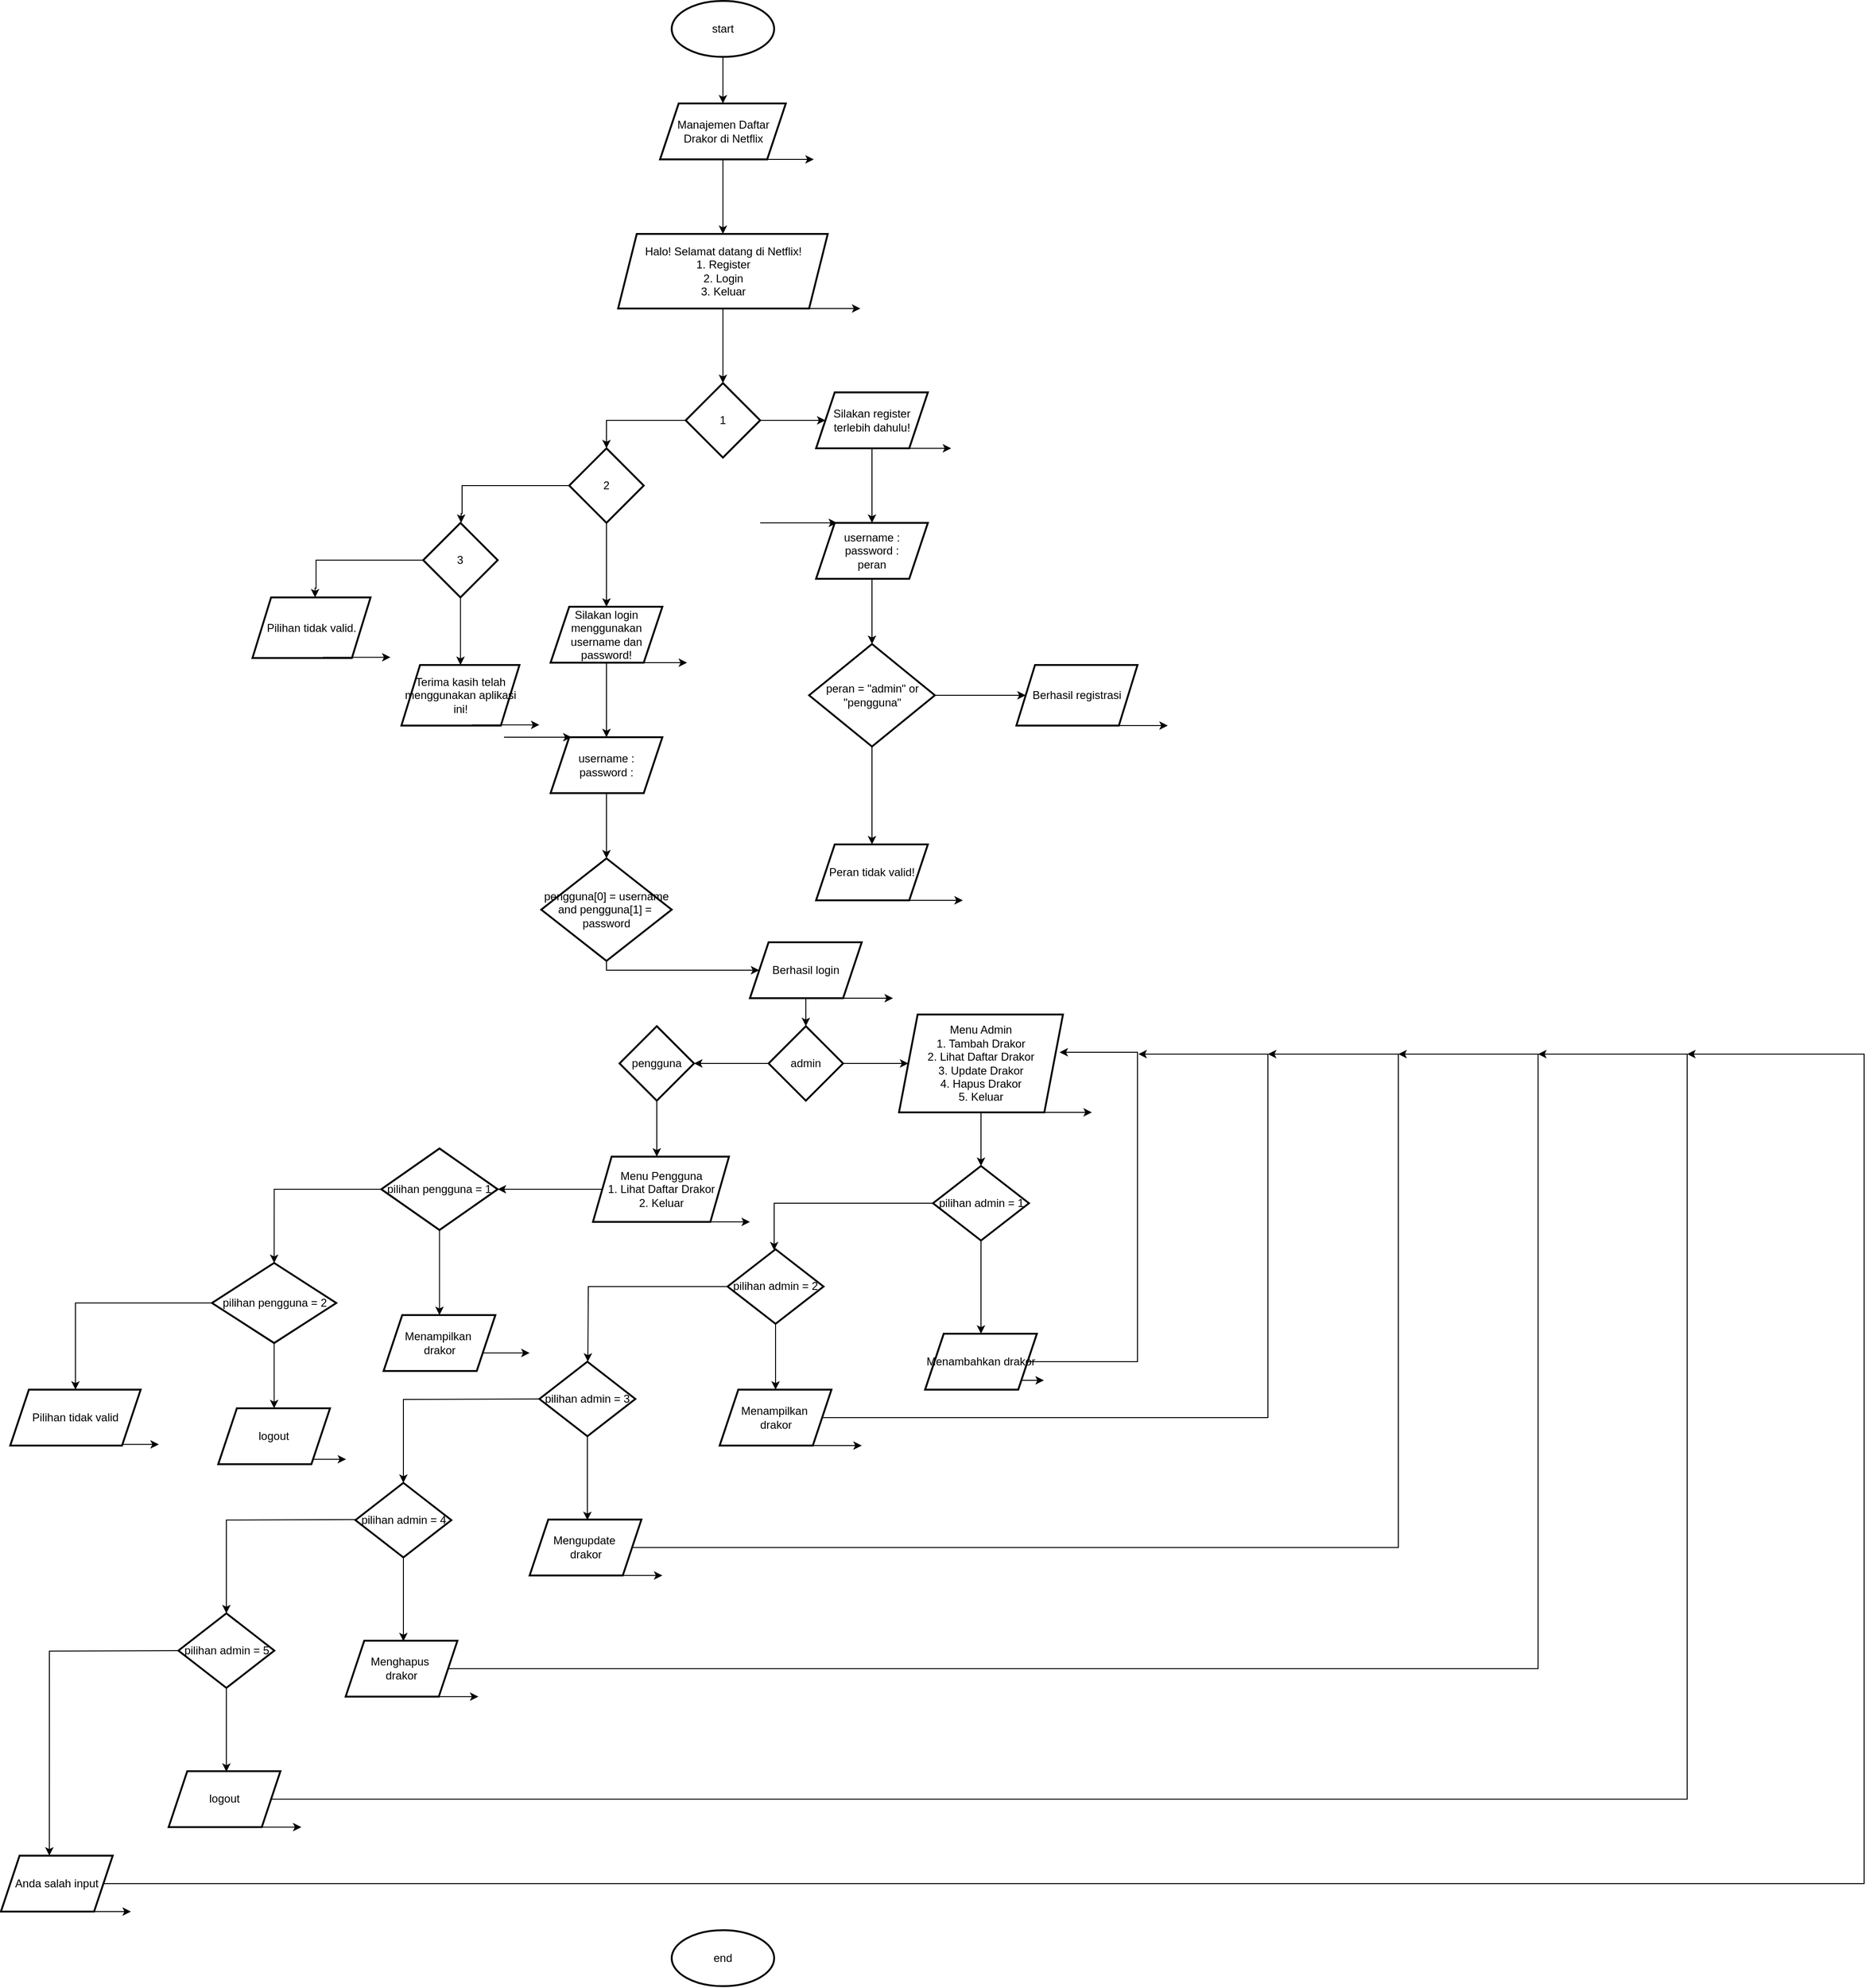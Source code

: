 <mxfile version="24.7.17" pages="2">
  <diagram id="C5RBs43oDa-KdzZeNtuy" name="Page-1">
    <mxGraphModel dx="1588" dy="606" grid="1" gridSize="10" guides="1" tooltips="1" connect="1" arrows="1" fold="1" page="1" pageScale="1" pageWidth="827" pageHeight="1169" math="0" shadow="0">
      <root>
        <mxCell id="WIyWlLk6GJQsqaUBKTNV-0" />
        <mxCell id="WIyWlLk6GJQsqaUBKTNV-1" parent="WIyWlLk6GJQsqaUBKTNV-0" />
        <mxCell id="QfQoFMdwKnJ0xVjX77el-0" value="start" style="strokeWidth=2;html=1;shape=mxgraph.flowchart.start_1;whiteSpace=wrap;" vertex="1" parent="WIyWlLk6GJQsqaUBKTNV-1">
          <mxGeometry x="350" y="40" width="110" height="60" as="geometry" />
        </mxCell>
        <mxCell id="QfQoFMdwKnJ0xVjX77el-1" value="" style="endArrow=classic;html=1;rounded=0;exitX=0.5;exitY=1;exitDx=0;exitDy=0;exitPerimeter=0;" edge="1" parent="WIyWlLk6GJQsqaUBKTNV-1" source="QfQoFMdwKnJ0xVjX77el-0">
          <mxGeometry width="50" height="50" relative="1" as="geometry">
            <mxPoint x="390" y="170" as="sourcePoint" />
            <mxPoint x="405" y="150" as="targetPoint" />
          </mxGeometry>
        </mxCell>
        <mxCell id="QfQoFMdwKnJ0xVjX77el-11" value="" style="edgeStyle=orthogonalEdgeStyle;rounded=0;orthogonalLoop=1;jettySize=auto;html=1;" edge="1" parent="WIyWlLk6GJQsqaUBKTNV-1" source="QfQoFMdwKnJ0xVjX77el-2" target="QfQoFMdwKnJ0xVjX77el-10">
          <mxGeometry relative="1" as="geometry" />
        </mxCell>
        <mxCell id="QfQoFMdwKnJ0xVjX77el-2" value="Manajemen Daftar Drakor di Netflix" style="shape=parallelogram;perimeter=parallelogramPerimeter;whiteSpace=wrap;html=1;fixedSize=1;strokeWidth=2;" vertex="1" parent="WIyWlLk6GJQsqaUBKTNV-1">
          <mxGeometry x="337.5" y="150" width="135" height="60" as="geometry" />
        </mxCell>
        <mxCell id="QfQoFMdwKnJ0xVjX77el-4" value="" style="endArrow=classic;html=1;rounded=0;exitX=0.5;exitY=1;exitDx=0;exitDy=0;exitPerimeter=0;" edge="1" parent="WIyWlLk6GJQsqaUBKTNV-1">
          <mxGeometry width="50" height="50" relative="1" as="geometry">
            <mxPoint x="420" y="370" as="sourcePoint" />
            <mxPoint x="552.5" y="370" as="targetPoint" />
          </mxGeometry>
        </mxCell>
        <mxCell id="QfQoFMdwKnJ0xVjX77el-12" value="" style="endArrow=classic;html=1;rounded=0;exitX=0.5;exitY=1;exitDx=0;exitDy=0;exitPerimeter=0;" edge="1" parent="WIyWlLk6GJQsqaUBKTNV-1" target="QfQoFMdwKnJ0xVjX77el-10">
          <mxGeometry width="50" height="50" relative="1" as="geometry">
            <mxPoint x="440" y="350" as="sourcePoint" />
            <mxPoint x="530" y="350" as="targetPoint" />
          </mxGeometry>
        </mxCell>
        <mxCell id="QfQoFMdwKnJ0xVjX77el-15" value="" style="edgeStyle=orthogonalEdgeStyle;rounded=0;orthogonalLoop=1;jettySize=auto;html=1;" edge="1" parent="WIyWlLk6GJQsqaUBKTNV-1" source="QfQoFMdwKnJ0xVjX77el-10" target="QfQoFMdwKnJ0xVjX77el-14">
          <mxGeometry relative="1" as="geometry" />
        </mxCell>
        <mxCell id="QfQoFMdwKnJ0xVjX77el-10" value="Halo! Selamat datang di Netflix!&lt;div&gt;1. Register&lt;/div&gt;&lt;div&gt;2. Login&lt;/div&gt;&lt;div&gt;3. Keluar&lt;/div&gt;" style="shape=parallelogram;perimeter=parallelogramPerimeter;whiteSpace=wrap;html=1;fixedSize=1;strokeWidth=2;" vertex="1" parent="WIyWlLk6GJQsqaUBKTNV-1">
          <mxGeometry x="292.5" y="290" width="225" height="80" as="geometry" />
        </mxCell>
        <mxCell id="QfQoFMdwKnJ0xVjX77el-13" value="" style="endArrow=classic;html=1;rounded=0;exitX=0.5;exitY=1;exitDx=0;exitDy=0;exitPerimeter=0;" edge="1" parent="WIyWlLk6GJQsqaUBKTNV-1">
          <mxGeometry width="50" height="50" relative="1" as="geometry">
            <mxPoint x="370" y="210" as="sourcePoint" />
            <mxPoint x="502.5" y="210" as="targetPoint" />
          </mxGeometry>
        </mxCell>
        <mxCell id="QfQoFMdwKnJ0xVjX77el-19" value="" style="edgeStyle=orthogonalEdgeStyle;rounded=0;orthogonalLoop=1;jettySize=auto;html=1;" edge="1" parent="WIyWlLk6GJQsqaUBKTNV-1" source="QfQoFMdwKnJ0xVjX77el-14" target="QfQoFMdwKnJ0xVjX77el-18">
          <mxGeometry relative="1" as="geometry" />
        </mxCell>
        <mxCell id="QfQoFMdwKnJ0xVjX77el-33" value="" style="edgeStyle=orthogonalEdgeStyle;rounded=0;orthogonalLoop=1;jettySize=auto;html=1;" edge="1" parent="WIyWlLk6GJQsqaUBKTNV-1" source="QfQoFMdwKnJ0xVjX77el-14" target="QfQoFMdwKnJ0xVjX77el-32">
          <mxGeometry relative="1" as="geometry">
            <Array as="points">
              <mxPoint x="280" y="490" />
            </Array>
          </mxGeometry>
        </mxCell>
        <mxCell id="QfQoFMdwKnJ0xVjX77el-14" value="1" style="rhombus;whiteSpace=wrap;html=1;strokeWidth=2;" vertex="1" parent="WIyWlLk6GJQsqaUBKTNV-1">
          <mxGeometry x="365" y="450" width="80" height="80" as="geometry" />
        </mxCell>
        <mxCell id="QfQoFMdwKnJ0xVjX77el-22" value="" style="edgeStyle=orthogonalEdgeStyle;rounded=0;orthogonalLoop=1;jettySize=auto;html=1;" edge="1" parent="WIyWlLk6GJQsqaUBKTNV-1" source="QfQoFMdwKnJ0xVjX77el-18" target="QfQoFMdwKnJ0xVjX77el-21">
          <mxGeometry relative="1" as="geometry" />
        </mxCell>
        <mxCell id="QfQoFMdwKnJ0xVjX77el-18" value="Silakan register terlebih dahulu!" style="shape=parallelogram;perimeter=parallelogramPerimeter;whiteSpace=wrap;html=1;fixedSize=1;strokeWidth=2;" vertex="1" parent="WIyWlLk6GJQsqaUBKTNV-1">
          <mxGeometry x="505" y="460" width="120" height="60" as="geometry" />
        </mxCell>
        <mxCell id="QfQoFMdwKnJ0xVjX77el-20" value="" style="endArrow=classic;html=1;rounded=0;exitX=0.5;exitY=1;exitDx=0;exitDy=0;exitPerimeter=0;" edge="1" parent="WIyWlLk6GJQsqaUBKTNV-1">
          <mxGeometry width="50" height="50" relative="1" as="geometry">
            <mxPoint x="517.5" y="520" as="sourcePoint" />
            <mxPoint x="650" y="520" as="targetPoint" />
          </mxGeometry>
        </mxCell>
        <mxCell id="QfQoFMdwKnJ0xVjX77el-25" value="" style="edgeStyle=orthogonalEdgeStyle;rounded=0;orthogonalLoop=1;jettySize=auto;html=1;" edge="1" parent="WIyWlLk6GJQsqaUBKTNV-1" source="QfQoFMdwKnJ0xVjX77el-21" target="QfQoFMdwKnJ0xVjX77el-24">
          <mxGeometry relative="1" as="geometry" />
        </mxCell>
        <mxCell id="QfQoFMdwKnJ0xVjX77el-21" value="username :&lt;div&gt;password :&lt;/div&gt;&lt;div&gt;peran&lt;/div&gt;" style="shape=parallelogram;perimeter=parallelogramPerimeter;whiteSpace=wrap;html=1;fixedSize=1;strokeWidth=2;" vertex="1" parent="WIyWlLk6GJQsqaUBKTNV-1">
          <mxGeometry x="505" y="600" width="120" height="60" as="geometry" />
        </mxCell>
        <mxCell id="QfQoFMdwKnJ0xVjX77el-23" value="" style="endArrow=classic;html=1;rounded=0;exitX=0.5;exitY=1;exitDx=0;exitDy=0;exitPerimeter=0;" edge="1" parent="WIyWlLk6GJQsqaUBKTNV-1">
          <mxGeometry width="50" height="50" relative="1" as="geometry">
            <mxPoint x="445" y="600" as="sourcePoint" />
            <mxPoint x="527.5" y="600" as="targetPoint" />
          </mxGeometry>
        </mxCell>
        <mxCell id="QfQoFMdwKnJ0xVjX77el-27" value="" style="edgeStyle=orthogonalEdgeStyle;rounded=0;orthogonalLoop=1;jettySize=auto;html=1;" edge="1" parent="WIyWlLk6GJQsqaUBKTNV-1" source="QfQoFMdwKnJ0xVjX77el-24" target="QfQoFMdwKnJ0xVjX77el-26">
          <mxGeometry relative="1" as="geometry" />
        </mxCell>
        <mxCell id="QfQoFMdwKnJ0xVjX77el-30" value="" style="edgeStyle=orthogonalEdgeStyle;rounded=0;orthogonalLoop=1;jettySize=auto;html=1;" edge="1" parent="WIyWlLk6GJQsqaUBKTNV-1" source="QfQoFMdwKnJ0xVjX77el-24" target="QfQoFMdwKnJ0xVjX77el-29">
          <mxGeometry relative="1" as="geometry" />
        </mxCell>
        <mxCell id="QfQoFMdwKnJ0xVjX77el-24" value="peran = &quot;admin&quot; or &quot;pengguna&quot;" style="rhombus;whiteSpace=wrap;html=1;strokeWidth=2;" vertex="1" parent="WIyWlLk6GJQsqaUBKTNV-1">
          <mxGeometry x="497.5" y="730" width="135" height="110" as="geometry" />
        </mxCell>
        <mxCell id="QfQoFMdwKnJ0xVjX77el-26" value="Berhasil registrasi" style="shape=parallelogram;perimeter=parallelogramPerimeter;whiteSpace=wrap;html=1;fixedSize=1;strokeWidth=2;" vertex="1" parent="WIyWlLk6GJQsqaUBKTNV-1">
          <mxGeometry x="720" y="752.5" width="130" height="65" as="geometry" />
        </mxCell>
        <mxCell id="QfQoFMdwKnJ0xVjX77el-28" value="" style="endArrow=classic;html=1;rounded=0;exitX=0.5;exitY=1;exitDx=0;exitDy=0;exitPerimeter=0;" edge="1" parent="WIyWlLk6GJQsqaUBKTNV-1">
          <mxGeometry width="50" height="50" relative="1" as="geometry">
            <mxPoint x="800" y="817.5" as="sourcePoint" />
            <mxPoint x="882.5" y="817.5" as="targetPoint" />
          </mxGeometry>
        </mxCell>
        <mxCell id="QfQoFMdwKnJ0xVjX77el-29" value="Peran tidak valid!" style="shape=parallelogram;perimeter=parallelogramPerimeter;whiteSpace=wrap;html=1;fixedSize=1;strokeWidth=2;" vertex="1" parent="WIyWlLk6GJQsqaUBKTNV-1">
          <mxGeometry x="505" y="945" width="120" height="60" as="geometry" />
        </mxCell>
        <mxCell id="QfQoFMdwKnJ0xVjX77el-31" value="" style="endArrow=classic;html=1;rounded=0;exitX=0.5;exitY=1;exitDx=0;exitDy=0;exitPerimeter=0;" edge="1" parent="WIyWlLk6GJQsqaUBKTNV-1">
          <mxGeometry width="50" height="50" relative="1" as="geometry">
            <mxPoint x="580" y="1005" as="sourcePoint" />
            <mxPoint x="662.5" y="1005" as="targetPoint" />
          </mxGeometry>
        </mxCell>
        <mxCell id="QfQoFMdwKnJ0xVjX77el-35" value="" style="edgeStyle=orthogonalEdgeStyle;rounded=0;orthogonalLoop=1;jettySize=auto;html=1;" edge="1" parent="WIyWlLk6GJQsqaUBKTNV-1" source="QfQoFMdwKnJ0xVjX77el-32" target="QfQoFMdwKnJ0xVjX77el-34">
          <mxGeometry relative="1" as="geometry" />
        </mxCell>
        <mxCell id="QfQoFMdwKnJ0xVjX77el-32" value="2" style="rhombus;whiteSpace=wrap;html=1;strokeWidth=2;" vertex="1" parent="WIyWlLk6GJQsqaUBKTNV-1">
          <mxGeometry x="240" y="520" width="80" height="80" as="geometry" />
        </mxCell>
        <mxCell id="QfQoFMdwKnJ0xVjX77el-38" value="" style="edgeStyle=orthogonalEdgeStyle;rounded=0;orthogonalLoop=1;jettySize=auto;html=1;" edge="1" parent="WIyWlLk6GJQsqaUBKTNV-1" source="QfQoFMdwKnJ0xVjX77el-34" target="QfQoFMdwKnJ0xVjX77el-37">
          <mxGeometry relative="1" as="geometry" />
        </mxCell>
        <mxCell id="QfQoFMdwKnJ0xVjX77el-34" value="Silakan login menggunakan username dan password!" style="shape=parallelogram;perimeter=parallelogramPerimeter;whiteSpace=wrap;html=1;fixedSize=1;strokeWidth=2;" vertex="1" parent="WIyWlLk6GJQsqaUBKTNV-1">
          <mxGeometry x="220" y="690" width="120" height="60" as="geometry" />
        </mxCell>
        <mxCell id="QfQoFMdwKnJ0xVjX77el-36" value="" style="endArrow=classic;html=1;rounded=0;" edge="1" parent="WIyWlLk6GJQsqaUBKTNV-1">
          <mxGeometry width="50" height="50" relative="1" as="geometry">
            <mxPoint x="170" y="830" as="sourcePoint" />
            <mxPoint x="242.5" y="830" as="targetPoint" />
          </mxGeometry>
        </mxCell>
        <mxCell id="QfQoFMdwKnJ0xVjX77el-40" value="" style="edgeStyle=orthogonalEdgeStyle;rounded=0;orthogonalLoop=1;jettySize=auto;html=1;" edge="1" parent="WIyWlLk6GJQsqaUBKTNV-1" source="QfQoFMdwKnJ0xVjX77el-37" target="QfQoFMdwKnJ0xVjX77el-39">
          <mxGeometry relative="1" as="geometry" />
        </mxCell>
        <mxCell id="QfQoFMdwKnJ0xVjX77el-37" value="username :&lt;div&gt;password :&lt;/div&gt;" style="shape=parallelogram;perimeter=parallelogramPerimeter;whiteSpace=wrap;html=1;fixedSize=1;strokeWidth=2;" vertex="1" parent="WIyWlLk6GJQsqaUBKTNV-1">
          <mxGeometry x="220" y="830" width="120" height="60" as="geometry" />
        </mxCell>
        <mxCell id="QfQoFMdwKnJ0xVjX77el-42" value="" style="edgeStyle=orthogonalEdgeStyle;rounded=0;orthogonalLoop=1;jettySize=auto;html=1;" edge="1" parent="WIyWlLk6GJQsqaUBKTNV-1" source="QfQoFMdwKnJ0xVjX77el-39" target="QfQoFMdwKnJ0xVjX77el-41">
          <mxGeometry relative="1" as="geometry">
            <Array as="points">
              <mxPoint x="280" y="1080" />
            </Array>
          </mxGeometry>
        </mxCell>
        <mxCell id="QfQoFMdwKnJ0xVjX77el-39" value="pengguna[0] = username and pengguna[1] =&amp;nbsp;&lt;div&gt;password&lt;/div&gt;" style="rhombus;whiteSpace=wrap;html=1;strokeWidth=2;" vertex="1" parent="WIyWlLk6GJQsqaUBKTNV-1">
          <mxGeometry x="210" y="960" width="140" height="110" as="geometry" />
        </mxCell>
        <mxCell id="QfQoFMdwKnJ0xVjX77el-47" value="" style="edgeStyle=orthogonalEdgeStyle;rounded=0;orthogonalLoop=1;jettySize=auto;html=1;" edge="1" parent="WIyWlLk6GJQsqaUBKTNV-1" source="QfQoFMdwKnJ0xVjX77el-41" target="QfQoFMdwKnJ0xVjX77el-46">
          <mxGeometry relative="1" as="geometry" />
        </mxCell>
        <mxCell id="QfQoFMdwKnJ0xVjX77el-41" value="Berhasil login" style="shape=parallelogram;perimeter=parallelogramPerimeter;whiteSpace=wrap;html=1;fixedSize=1;strokeWidth=2;" vertex="1" parent="WIyWlLk6GJQsqaUBKTNV-1">
          <mxGeometry x="434" y="1050" width="120" height="60" as="geometry" />
        </mxCell>
        <mxCell id="QfQoFMdwKnJ0xVjX77el-43" value="" style="endArrow=classic;html=1;rounded=0;exitX=0.5;exitY=1;exitDx=0;exitDy=0;exitPerimeter=0;" edge="1" parent="WIyWlLk6GJQsqaUBKTNV-1">
          <mxGeometry width="50" height="50" relative="1" as="geometry">
            <mxPoint x="505" y="1110.0" as="sourcePoint" />
            <mxPoint x="587.5" y="1110.0" as="targetPoint" />
          </mxGeometry>
        </mxCell>
        <mxCell id="QfQoFMdwKnJ0xVjX77el-49" value="" style="edgeStyle=orthogonalEdgeStyle;rounded=0;orthogonalLoop=1;jettySize=auto;html=1;" edge="1" parent="WIyWlLk6GJQsqaUBKTNV-1" source="QfQoFMdwKnJ0xVjX77el-46" target="QfQoFMdwKnJ0xVjX77el-48">
          <mxGeometry relative="1" as="geometry" />
        </mxCell>
        <mxCell id="QfQoFMdwKnJ0xVjX77el-114" value="" style="edgeStyle=orthogonalEdgeStyle;rounded=0;orthogonalLoop=1;jettySize=auto;html=1;" edge="1" parent="WIyWlLk6GJQsqaUBKTNV-1" source="QfQoFMdwKnJ0xVjX77el-46" target="QfQoFMdwKnJ0xVjX77el-113">
          <mxGeometry relative="1" as="geometry" />
        </mxCell>
        <mxCell id="QfQoFMdwKnJ0xVjX77el-46" value="admin" style="rhombus;whiteSpace=wrap;html=1;strokeWidth=2;" vertex="1" parent="WIyWlLk6GJQsqaUBKTNV-1">
          <mxGeometry x="454" y="1140" width="80" height="80" as="geometry" />
        </mxCell>
        <mxCell id="QfQoFMdwKnJ0xVjX77el-52" value="" style="edgeStyle=orthogonalEdgeStyle;rounded=0;orthogonalLoop=1;jettySize=auto;html=1;" edge="1" parent="WIyWlLk6GJQsqaUBKTNV-1" source="QfQoFMdwKnJ0xVjX77el-48" target="QfQoFMdwKnJ0xVjX77el-51">
          <mxGeometry relative="1" as="geometry" />
        </mxCell>
        <mxCell id="QfQoFMdwKnJ0xVjX77el-48" value="Menu Admin&lt;div&gt;1. Tambah Drakor&lt;/div&gt;&lt;div&gt;2. Lihat Daftar Drakor&lt;/div&gt;&lt;div&gt;3. Update Drakor&lt;/div&gt;&lt;div&gt;4. Hapus Drakor&lt;/div&gt;&lt;div&gt;5. Keluar&lt;/div&gt;" style="shape=parallelogram;perimeter=parallelogramPerimeter;whiteSpace=wrap;html=1;fixedSize=1;strokeWidth=2;" vertex="1" parent="WIyWlLk6GJQsqaUBKTNV-1">
          <mxGeometry x="594" y="1127.5" width="176" height="105" as="geometry" />
        </mxCell>
        <mxCell id="QfQoFMdwKnJ0xVjX77el-50" value="" style="endArrow=classic;html=1;rounded=0;exitX=0.5;exitY=1;exitDx=0;exitDy=0;exitPerimeter=0;" edge="1" parent="WIyWlLk6GJQsqaUBKTNV-1">
          <mxGeometry width="50" height="50" relative="1" as="geometry">
            <mxPoint x="718.5" y="1232.5" as="sourcePoint" />
            <mxPoint x="801" y="1232.5" as="targetPoint" />
          </mxGeometry>
        </mxCell>
        <mxCell id="QfQoFMdwKnJ0xVjX77el-81" value="" style="edgeStyle=orthogonalEdgeStyle;rounded=0;orthogonalLoop=1;jettySize=auto;html=1;entryX=0.5;entryY=0;entryDx=0;entryDy=0;" edge="1" parent="WIyWlLk6GJQsqaUBKTNV-1" source="QfQoFMdwKnJ0xVjX77el-51" target="QfQoFMdwKnJ0xVjX77el-82">
          <mxGeometry relative="1" as="geometry">
            <mxPoint x="667.0" y="1460" as="targetPoint" />
          </mxGeometry>
        </mxCell>
        <mxCell id="QfQoFMdwKnJ0xVjX77el-84" value="" style="edgeStyle=orthogonalEdgeStyle;rounded=0;orthogonalLoop=1;jettySize=auto;html=1;" edge="1" parent="WIyWlLk6GJQsqaUBKTNV-1" source="QfQoFMdwKnJ0xVjX77el-51" target="QfQoFMdwKnJ0xVjX77el-85">
          <mxGeometry relative="1" as="geometry">
            <mxPoint x="524" y="1330" as="targetPoint" />
            <Array as="points">
              <mxPoint x="460" y="1330" />
              <mxPoint x="460" y="1380" />
              <mxPoint x="472" y="1380" />
            </Array>
          </mxGeometry>
        </mxCell>
        <mxCell id="QfQoFMdwKnJ0xVjX77el-51" value="pilihan admin = 1" style="rhombus;whiteSpace=wrap;html=1;strokeWidth=2;" vertex="1" parent="WIyWlLk6GJQsqaUBKTNV-1">
          <mxGeometry x="630.5" y="1290" width="103" height="80" as="geometry" />
        </mxCell>
        <mxCell id="QfQoFMdwKnJ0xVjX77el-60" value="" style="endArrow=classic;html=1;rounded=0;" edge="1" parent="WIyWlLk6GJQsqaUBKTNV-1">
          <mxGeometry width="50" height="50" relative="1" as="geometry">
            <mxPoint x="690" y="1520" as="sourcePoint" />
            <mxPoint x="749.5" y="1520.0" as="targetPoint" />
          </mxGeometry>
        </mxCell>
        <mxCell id="QfQoFMdwKnJ0xVjX77el-82" value="Menambahkan drakor" style="shape=parallelogram;perimeter=parallelogramPerimeter;whiteSpace=wrap;html=1;fixedSize=1;strokeWidth=2;" vertex="1" parent="WIyWlLk6GJQsqaUBKTNV-1">
          <mxGeometry x="622" y="1470" width="120" height="60" as="geometry" />
        </mxCell>
        <mxCell id="QfQoFMdwKnJ0xVjX77el-87" value="" style="edgeStyle=orthogonalEdgeStyle;rounded=0;orthogonalLoop=1;jettySize=auto;html=1;entryX=0.5;entryY=0;entryDx=0;entryDy=0;" edge="1" parent="WIyWlLk6GJQsqaUBKTNV-1" source="QfQoFMdwKnJ0xVjX77el-85" target="QfQoFMdwKnJ0xVjX77el-89">
          <mxGeometry relative="1" as="geometry">
            <mxPoint x="472.0" y="1460" as="targetPoint" />
          </mxGeometry>
        </mxCell>
        <mxCell id="QfQoFMdwKnJ0xVjX77el-91" value="" style="edgeStyle=orthogonalEdgeStyle;rounded=0;orthogonalLoop=1;jettySize=auto;html=1;" edge="1" parent="WIyWlLk6GJQsqaUBKTNV-1" source="QfQoFMdwKnJ0xVjX77el-85">
          <mxGeometry relative="1" as="geometry">
            <mxPoint x="260" y="1500" as="targetPoint" />
          </mxGeometry>
        </mxCell>
        <mxCell id="QfQoFMdwKnJ0xVjX77el-85" value="pilihan admin = 2" style="rhombus;whiteSpace=wrap;html=1;strokeWidth=2;" vertex="1" parent="WIyWlLk6GJQsqaUBKTNV-1">
          <mxGeometry x="410" y="1379.38" width="103" height="80" as="geometry" />
        </mxCell>
        <mxCell id="QfQoFMdwKnJ0xVjX77el-88" value="" style="endArrow=classic;html=1;rounded=0;" edge="1" parent="WIyWlLk6GJQsqaUBKTNV-1">
          <mxGeometry width="50" height="50" relative="1" as="geometry">
            <mxPoint x="494.5" y="1590" as="sourcePoint" />
            <mxPoint x="554" y="1590.0" as="targetPoint" />
          </mxGeometry>
        </mxCell>
        <mxCell id="QfQoFMdwKnJ0xVjX77el-178" style="edgeStyle=orthogonalEdgeStyle;rounded=0;orthogonalLoop=1;jettySize=auto;html=1;exitX=1;exitY=0.5;exitDx=0;exitDy=0;" edge="1" parent="WIyWlLk6GJQsqaUBKTNV-1" source="QfQoFMdwKnJ0xVjX77el-89">
          <mxGeometry relative="1" as="geometry">
            <mxPoint x="851" y="1170" as="targetPoint" />
            <Array as="points">
              <mxPoint x="990" y="1560" />
              <mxPoint x="990" y="1170" />
            </Array>
          </mxGeometry>
        </mxCell>
        <mxCell id="QfQoFMdwKnJ0xVjX77el-89" value="Menampilkan&amp;nbsp;&lt;div&gt;drakor&lt;/div&gt;" style="shape=parallelogram;perimeter=parallelogramPerimeter;whiteSpace=wrap;html=1;fixedSize=1;strokeWidth=2;" vertex="1" parent="WIyWlLk6GJQsqaUBKTNV-1">
          <mxGeometry x="401.5" y="1530" width="120" height="60" as="geometry" />
        </mxCell>
        <mxCell id="QfQoFMdwKnJ0xVjX77el-113" value="pengguna" style="rhombus;whiteSpace=wrap;html=1;strokeWidth=2;" vertex="1" parent="WIyWlLk6GJQsqaUBKTNV-1">
          <mxGeometry x="294" y="1140" width="80" height="80" as="geometry" />
        </mxCell>
        <mxCell id="QfQoFMdwKnJ0xVjX77el-117" value="" style="edgeStyle=orthogonalEdgeStyle;rounded=0;orthogonalLoop=1;jettySize=auto;html=1;" edge="1" parent="WIyWlLk6GJQsqaUBKTNV-1" source="QfQoFMdwKnJ0xVjX77el-118">
          <mxGeometry relative="1" as="geometry">
            <mxPoint x="259.5" y="1670" as="targetPoint" />
          </mxGeometry>
        </mxCell>
        <mxCell id="QfQoFMdwKnJ0xVjX77el-118" value="pilihan admin = 3" style="rhombus;whiteSpace=wrap;html=1;strokeWidth=2;" vertex="1" parent="WIyWlLk6GJQsqaUBKTNV-1">
          <mxGeometry x="208" y="1500" width="103" height="80" as="geometry" />
        </mxCell>
        <mxCell id="QfQoFMdwKnJ0xVjX77el-119" value="" style="endArrow=classic;html=1;rounded=0;" edge="1" parent="WIyWlLk6GJQsqaUBKTNV-1">
          <mxGeometry width="50" height="50" relative="1" as="geometry">
            <mxPoint x="280.5" y="1729.38" as="sourcePoint" />
            <mxPoint x="340" y="1729.38" as="targetPoint" />
          </mxGeometry>
        </mxCell>
        <mxCell id="QfQoFMdwKnJ0xVjX77el-179" style="edgeStyle=orthogonalEdgeStyle;rounded=0;orthogonalLoop=1;jettySize=auto;html=1;exitX=1;exitY=0.5;exitDx=0;exitDy=0;" edge="1" parent="WIyWlLk6GJQsqaUBKTNV-1" source="QfQoFMdwKnJ0xVjX77el-120">
          <mxGeometry relative="1" as="geometry">
            <mxPoint x="990" y="1170" as="targetPoint" />
            <Array as="points">
              <mxPoint x="1130" y="1699" />
              <mxPoint x="1130" y="1170" />
              <mxPoint x="990" y="1170" />
            </Array>
          </mxGeometry>
        </mxCell>
        <mxCell id="QfQoFMdwKnJ0xVjX77el-120" value="Mengupdate&amp;nbsp;&lt;div&gt;drakor&lt;/div&gt;" style="shape=parallelogram;perimeter=parallelogramPerimeter;whiteSpace=wrap;html=1;fixedSize=1;strokeWidth=2;" vertex="1" parent="WIyWlLk6GJQsqaUBKTNV-1">
          <mxGeometry x="197.5" y="1669.38" width="120" height="60" as="geometry" />
        </mxCell>
        <mxCell id="QfQoFMdwKnJ0xVjX77el-121" value="" style="edgeStyle=orthogonalEdgeStyle;rounded=0;orthogonalLoop=1;jettySize=auto;html=1;" edge="1" parent="WIyWlLk6GJQsqaUBKTNV-1" target="QfQoFMdwKnJ0xVjX77el-123">
          <mxGeometry relative="1" as="geometry">
            <mxPoint x="208" y="1540" as="sourcePoint" />
            <mxPoint x="58" y="1621" as="targetPoint" />
          </mxGeometry>
        </mxCell>
        <mxCell id="QfQoFMdwKnJ0xVjX77el-122" value="" style="edgeStyle=orthogonalEdgeStyle;rounded=0;orthogonalLoop=1;jettySize=auto;html=1;" edge="1" parent="WIyWlLk6GJQsqaUBKTNV-1" source="QfQoFMdwKnJ0xVjX77el-123">
          <mxGeometry relative="1" as="geometry">
            <mxPoint x="62.0" y="1800" as="targetPoint" />
          </mxGeometry>
        </mxCell>
        <mxCell id="QfQoFMdwKnJ0xVjX77el-123" value="pilihan admin = 4" style="rhombus;whiteSpace=wrap;html=1;strokeWidth=2;" vertex="1" parent="WIyWlLk6GJQsqaUBKTNV-1">
          <mxGeometry x="10.5" y="1630" width="103" height="80" as="geometry" />
        </mxCell>
        <mxCell id="QfQoFMdwKnJ0xVjX77el-124" value="" style="endArrow=classic;html=1;rounded=0;" edge="1" parent="WIyWlLk6GJQsqaUBKTNV-1">
          <mxGeometry width="50" height="50" relative="1" as="geometry">
            <mxPoint x="83" y="1859.38" as="sourcePoint" />
            <mxPoint x="142.5" y="1859.38" as="targetPoint" />
          </mxGeometry>
        </mxCell>
        <mxCell id="QfQoFMdwKnJ0xVjX77el-180" style="edgeStyle=orthogonalEdgeStyle;rounded=0;orthogonalLoop=1;jettySize=auto;html=1;exitX=1;exitY=0.5;exitDx=0;exitDy=0;" edge="1" parent="WIyWlLk6GJQsqaUBKTNV-1" source="QfQoFMdwKnJ0xVjX77el-125">
          <mxGeometry relative="1" as="geometry">
            <mxPoint x="1130" y="1170" as="targetPoint" />
            <Array as="points">
              <mxPoint x="1280" y="1829" />
              <mxPoint x="1280" y="1170" />
              <mxPoint x="1130" y="1170" />
            </Array>
          </mxGeometry>
        </mxCell>
        <mxCell id="QfQoFMdwKnJ0xVjX77el-125" value="Menghapus&amp;nbsp;&lt;div&gt;drakor&lt;/div&gt;" style="shape=parallelogram;perimeter=parallelogramPerimeter;whiteSpace=wrap;html=1;fixedSize=1;strokeWidth=2;" vertex="1" parent="WIyWlLk6GJQsqaUBKTNV-1">
          <mxGeometry y="1799.38" width="120" height="60" as="geometry" />
        </mxCell>
        <mxCell id="QfQoFMdwKnJ0xVjX77el-126" value="" style="edgeStyle=orthogonalEdgeStyle;rounded=0;orthogonalLoop=1;jettySize=auto;html=1;entryX=0.5;entryY=0;entryDx=0;entryDy=0;" edge="1" parent="WIyWlLk6GJQsqaUBKTNV-1" target="QfQoFMdwKnJ0xVjX77el-128">
          <mxGeometry relative="1" as="geometry">
            <mxPoint x="10.5" y="1669.38" as="sourcePoint" />
            <mxPoint x="-135.5" y="1759.38" as="targetPoint" />
          </mxGeometry>
        </mxCell>
        <mxCell id="QfQoFMdwKnJ0xVjX77el-127" value="" style="edgeStyle=orthogonalEdgeStyle;rounded=0;orthogonalLoop=1;jettySize=auto;html=1;" edge="1" parent="WIyWlLk6GJQsqaUBKTNV-1" source="QfQoFMdwKnJ0xVjX77el-128">
          <mxGeometry relative="1" as="geometry">
            <mxPoint x="-128.0" y="1940" as="targetPoint" />
          </mxGeometry>
        </mxCell>
        <mxCell id="QfQoFMdwKnJ0xVjX77el-128" value="pilihan admin = 5" style="rhombus;whiteSpace=wrap;html=1;strokeWidth=2;" vertex="1" parent="WIyWlLk6GJQsqaUBKTNV-1">
          <mxGeometry x="-179.5" y="1770" width="103" height="80" as="geometry" />
        </mxCell>
        <mxCell id="QfQoFMdwKnJ0xVjX77el-129" value="" style="endArrow=classic;html=1;rounded=0;" edge="1" parent="WIyWlLk6GJQsqaUBKTNV-1">
          <mxGeometry width="50" height="50" relative="1" as="geometry">
            <mxPoint x="-107" y="1999.38" as="sourcePoint" />
            <mxPoint x="-47.5" y="1999.38" as="targetPoint" />
          </mxGeometry>
        </mxCell>
        <mxCell id="QfQoFMdwKnJ0xVjX77el-181" style="edgeStyle=orthogonalEdgeStyle;rounded=0;orthogonalLoop=1;jettySize=auto;html=1;exitX=1;exitY=0.5;exitDx=0;exitDy=0;" edge="1" parent="WIyWlLk6GJQsqaUBKTNV-1" source="QfQoFMdwKnJ0xVjX77el-130">
          <mxGeometry relative="1" as="geometry">
            <mxPoint x="1280" y="1170" as="targetPoint" />
            <Array as="points">
              <mxPoint x="1440" y="1969" />
              <mxPoint x="1440" y="1170" />
              <mxPoint x="1280" y="1170" />
            </Array>
          </mxGeometry>
        </mxCell>
        <mxCell id="QfQoFMdwKnJ0xVjX77el-130" value="logout" style="shape=parallelogram;perimeter=parallelogramPerimeter;whiteSpace=wrap;html=1;fixedSize=1;strokeWidth=2;" vertex="1" parent="WIyWlLk6GJQsqaUBKTNV-1">
          <mxGeometry x="-190" y="1939.38" width="120" height="60" as="geometry" />
        </mxCell>
        <mxCell id="QfQoFMdwKnJ0xVjX77el-131" value="" style="edgeStyle=orthogonalEdgeStyle;rounded=0;orthogonalLoop=1;jettySize=auto;html=1;entryX=0.433;entryY=0;entryDx=0;entryDy=0;entryPerimeter=0;" edge="1" parent="WIyWlLk6GJQsqaUBKTNV-1" target="QfQoFMdwKnJ0xVjX77el-133">
          <mxGeometry relative="1" as="geometry">
            <mxPoint x="-179.5" y="1810" as="sourcePoint" />
            <mxPoint x="-318" y="1910.62" as="targetPoint" />
          </mxGeometry>
        </mxCell>
        <mxCell id="QfQoFMdwKnJ0xVjX77el-132" value="" style="endArrow=classic;html=1;rounded=0;" edge="1" parent="WIyWlLk6GJQsqaUBKTNV-1">
          <mxGeometry width="50" height="50" relative="1" as="geometry">
            <mxPoint x="-290" y="2090" as="sourcePoint" />
            <mxPoint x="-230.5" y="2090" as="targetPoint" />
          </mxGeometry>
        </mxCell>
        <mxCell id="QfQoFMdwKnJ0xVjX77el-182" style="edgeStyle=orthogonalEdgeStyle;rounded=0;orthogonalLoop=1;jettySize=auto;html=1;exitX=1;exitY=0.5;exitDx=0;exitDy=0;" edge="1" parent="WIyWlLk6GJQsqaUBKTNV-1" source="QfQoFMdwKnJ0xVjX77el-133">
          <mxGeometry relative="1" as="geometry">
            <mxPoint x="1440" y="1170" as="targetPoint" />
            <Array as="points">
              <mxPoint x="1630" y="2060" />
              <mxPoint x="1630" y="1170" />
              <mxPoint x="1440" y="1170" />
            </Array>
          </mxGeometry>
        </mxCell>
        <mxCell id="QfQoFMdwKnJ0xVjX77el-133" value="Anda salah input" style="shape=parallelogram;perimeter=parallelogramPerimeter;whiteSpace=wrap;html=1;fixedSize=1;strokeWidth=2;" vertex="1" parent="WIyWlLk6GJQsqaUBKTNV-1">
          <mxGeometry x="-370" y="2030" width="120" height="60" as="geometry" />
        </mxCell>
        <mxCell id="QfQoFMdwKnJ0xVjX77el-134" value="" style="edgeStyle=orthogonalEdgeStyle;rounded=0;orthogonalLoop=1;jettySize=auto;html=1;exitX=0.5;exitY=1;exitDx=0;exitDy=0;" edge="1" parent="WIyWlLk6GJQsqaUBKTNV-1" source="QfQoFMdwKnJ0xVjX77el-113">
          <mxGeometry relative="1" as="geometry">
            <mxPoint x="397.5" y="1250" as="sourcePoint" />
            <mxPoint x="334" y="1280" as="targetPoint" />
          </mxGeometry>
        </mxCell>
        <mxCell id="QfQoFMdwKnJ0xVjX77el-138" value="" style="edgeStyle=orthogonalEdgeStyle;rounded=0;orthogonalLoop=1;jettySize=auto;html=1;entryX=1;entryY=0.5;entryDx=0;entryDy=0;" edge="1" parent="WIyWlLk6GJQsqaUBKTNV-1" source="QfQoFMdwKnJ0xVjX77el-135" target="QfQoFMdwKnJ0xVjX77el-140">
          <mxGeometry relative="1" as="geometry">
            <mxPoint x="152.5" y="1315" as="targetPoint" />
          </mxGeometry>
        </mxCell>
        <mxCell id="QfQoFMdwKnJ0xVjX77el-135" value="Menu Pengguna&lt;div&gt;1.&amp;nbsp;&lt;span style=&quot;background-color: initial;&quot;&gt;Lihat Daftar Drakor&lt;/span&gt;&lt;/div&gt;&lt;div&gt;2. Keluar&lt;/div&gt;" style="shape=parallelogram;perimeter=parallelogramPerimeter;whiteSpace=wrap;html=1;fixedSize=1;strokeWidth=2;" vertex="1" parent="WIyWlLk6GJQsqaUBKTNV-1">
          <mxGeometry x="265.5" y="1280" width="146" height="70" as="geometry" />
        </mxCell>
        <mxCell id="QfQoFMdwKnJ0xVjX77el-136" value="" style="endArrow=classic;html=1;rounded=0;exitX=0.5;exitY=1;exitDx=0;exitDy=0;exitPerimeter=0;" edge="1" parent="WIyWlLk6GJQsqaUBKTNV-1">
          <mxGeometry width="50" height="50" relative="1" as="geometry">
            <mxPoint x="351.5" y="1350.0" as="sourcePoint" />
            <mxPoint x="434" y="1350.0" as="targetPoint" />
          </mxGeometry>
        </mxCell>
        <mxCell id="QfQoFMdwKnJ0xVjX77el-139" value="" style="edgeStyle=orthogonalEdgeStyle;rounded=0;orthogonalLoop=1;jettySize=auto;html=1;entryX=0.5;entryY=0;entryDx=0;entryDy=0;" edge="1" parent="WIyWlLk6GJQsqaUBKTNV-1" source="QfQoFMdwKnJ0xVjX77el-140" target="QfQoFMdwKnJ0xVjX77el-142">
          <mxGeometry relative="1" as="geometry">
            <mxPoint x="115.5" y="1360.62" as="targetPoint" />
          </mxGeometry>
        </mxCell>
        <mxCell id="QfQoFMdwKnJ0xVjX77el-140" value="pilihan pengguna = 1" style="rhombus;whiteSpace=wrap;html=1;strokeWidth=2;" vertex="1" parent="WIyWlLk6GJQsqaUBKTNV-1">
          <mxGeometry x="38.25" y="1271.25" width="125" height="87.5" as="geometry" />
        </mxCell>
        <mxCell id="QfQoFMdwKnJ0xVjX77el-141" value="" style="endArrow=classic;html=1;rounded=0;" edge="1" parent="WIyWlLk6GJQsqaUBKTNV-1">
          <mxGeometry width="50" height="50" relative="1" as="geometry">
            <mxPoint x="138" y="1490.62" as="sourcePoint" />
            <mxPoint x="197.5" y="1490.62" as="targetPoint" />
          </mxGeometry>
        </mxCell>
        <mxCell id="QfQoFMdwKnJ0xVjX77el-142" value="Menampilkan&amp;nbsp;&lt;div&gt;drakor&lt;/div&gt;" style="shape=parallelogram;perimeter=parallelogramPerimeter;whiteSpace=wrap;html=1;fixedSize=1;strokeWidth=2;" vertex="1" parent="WIyWlLk6GJQsqaUBKTNV-1">
          <mxGeometry x="40.75" y="1450" width="120" height="60" as="geometry" />
        </mxCell>
        <mxCell id="QfQoFMdwKnJ0xVjX77el-143" value="" style="edgeStyle=orthogonalEdgeStyle;rounded=0;orthogonalLoop=1;jettySize=auto;html=1;exitX=0;exitY=0.5;exitDx=0;exitDy=0;entryX=0.5;entryY=0;entryDx=0;entryDy=0;" edge="1" parent="WIyWlLk6GJQsqaUBKTNV-1" source="QfQoFMdwKnJ0xVjX77el-140" target="QfQoFMdwKnJ0xVjX77el-149">
          <mxGeometry relative="1" as="geometry">
            <mxPoint x="53.5" y="1310" as="sourcePoint" />
            <mxPoint x="-96.5" y="1391" as="targetPoint" />
          </mxGeometry>
        </mxCell>
        <mxCell id="QfQoFMdwKnJ0xVjX77el-148" value="" style="edgeStyle=orthogonalEdgeStyle;rounded=0;orthogonalLoop=1;jettySize=auto;html=1;entryX=0.5;entryY=0;entryDx=0;entryDy=0;" edge="1" parent="WIyWlLk6GJQsqaUBKTNV-1" source="QfQoFMdwKnJ0xVjX77el-149" target="QfQoFMdwKnJ0xVjX77el-151">
          <mxGeometry relative="1" as="geometry">
            <mxPoint x="-81.5" y="1474.69" as="targetPoint" />
          </mxGeometry>
        </mxCell>
        <mxCell id="QfQoFMdwKnJ0xVjX77el-149" value="pilihan pengguna = 2" style="rhombus;whiteSpace=wrap;html=1;strokeWidth=2;" vertex="1" parent="WIyWlLk6GJQsqaUBKTNV-1">
          <mxGeometry x="-143.5" y="1394.07" width="133.5" height="85.93" as="geometry" />
        </mxCell>
        <mxCell id="QfQoFMdwKnJ0xVjX77el-150" value="" style="endArrow=classic;html=1;rounded=0;" edge="1" parent="WIyWlLk6GJQsqaUBKTNV-1">
          <mxGeometry width="50" height="50" relative="1" as="geometry">
            <mxPoint x="-59" y="1604.69" as="sourcePoint" />
            <mxPoint x="0.5" y="1604.69" as="targetPoint" />
          </mxGeometry>
        </mxCell>
        <mxCell id="QfQoFMdwKnJ0xVjX77el-151" value="logout" style="shape=parallelogram;perimeter=parallelogramPerimeter;whiteSpace=wrap;html=1;fixedSize=1;strokeWidth=2;" vertex="1" parent="WIyWlLk6GJQsqaUBKTNV-1">
          <mxGeometry x="-136.75" y="1550.0" width="120" height="60" as="geometry" />
        </mxCell>
        <mxCell id="QfQoFMdwKnJ0xVjX77el-152" value="" style="edgeStyle=orthogonalEdgeStyle;rounded=0;orthogonalLoop=1;jettySize=auto;html=1;entryX=0.5;entryY=0;entryDx=0;entryDy=0;exitX=0;exitY=0.5;exitDx=0;exitDy=0;" edge="1" parent="WIyWlLk6GJQsqaUBKTNV-1" source="QfQoFMdwKnJ0xVjX77el-149" target="QfQoFMdwKnJ0xVjX77el-154">
          <mxGeometry relative="1" as="geometry">
            <mxPoint x="-143.5" y="1430.62" as="sourcePoint" />
            <mxPoint x="-282" y="1531.24" as="targetPoint" />
          </mxGeometry>
        </mxCell>
        <mxCell id="QfQoFMdwKnJ0xVjX77el-153" value="" style="endArrow=classic;html=1;rounded=0;" edge="1" parent="WIyWlLk6GJQsqaUBKTNV-1">
          <mxGeometry width="50" height="50" relative="1" as="geometry">
            <mxPoint x="-260" y="1588.75" as="sourcePoint" />
            <mxPoint x="-200.5" y="1588.75" as="targetPoint" />
          </mxGeometry>
        </mxCell>
        <mxCell id="QfQoFMdwKnJ0xVjX77el-154" value="Pilihan tidak valid" style="shape=parallelogram;perimeter=parallelogramPerimeter;whiteSpace=wrap;html=1;fixedSize=1;strokeWidth=2;" vertex="1" parent="WIyWlLk6GJQsqaUBKTNV-1">
          <mxGeometry x="-360" y="1530" width="140" height="60" as="geometry" />
        </mxCell>
        <mxCell id="QfQoFMdwKnJ0xVjX77el-157" value="" style="endArrow=classic;html=1;rounded=0;" edge="1" parent="WIyWlLk6GJQsqaUBKTNV-1">
          <mxGeometry width="50" height="50" relative="1" as="geometry">
            <mxPoint x="294" y="750" as="sourcePoint" />
            <mxPoint x="366.5" y="750" as="targetPoint" />
          </mxGeometry>
        </mxCell>
        <mxCell id="QfQoFMdwKnJ0xVjX77el-162" value="" style="edgeStyle=orthogonalEdgeStyle;rounded=0;orthogonalLoop=1;jettySize=auto;html=1;" edge="1" parent="WIyWlLk6GJQsqaUBKTNV-1" source="QfQoFMdwKnJ0xVjX77el-163" target="QfQoFMdwKnJ0xVjX77el-164">
          <mxGeometry relative="1" as="geometry" />
        </mxCell>
        <mxCell id="QfQoFMdwKnJ0xVjX77el-163" value="3" style="rhombus;whiteSpace=wrap;html=1;strokeWidth=2;" vertex="1" parent="WIyWlLk6GJQsqaUBKTNV-1">
          <mxGeometry x="83.25" y="600" width="80" height="80" as="geometry" />
        </mxCell>
        <mxCell id="QfQoFMdwKnJ0xVjX77el-164" value="Terima kasih telah menggunakan aplikasi ini!" style="shape=parallelogram;perimeter=parallelogramPerimeter;whiteSpace=wrap;html=1;fixedSize=1;strokeWidth=2;" vertex="1" parent="WIyWlLk6GJQsqaUBKTNV-1">
          <mxGeometry x="59.87" y="752.5" width="126.75" height="65" as="geometry" />
        </mxCell>
        <mxCell id="QfQoFMdwKnJ0xVjX77el-165" value="" style="endArrow=classic;html=1;rounded=0;" edge="1" parent="WIyWlLk6GJQsqaUBKTNV-1">
          <mxGeometry width="50" height="50" relative="1" as="geometry">
            <mxPoint x="135.5" y="816.73" as="sourcePoint" />
            <mxPoint x="208" y="816.73" as="targetPoint" />
          </mxGeometry>
        </mxCell>
        <mxCell id="QfQoFMdwKnJ0xVjX77el-166" value="" style="edgeStyle=orthogonalEdgeStyle;rounded=0;orthogonalLoop=1;jettySize=auto;html=1;entryX=0.456;entryY=0;entryDx=0;entryDy=0;entryPerimeter=0;exitX=0;exitY=0.5;exitDx=0;exitDy=0;" edge="1" parent="WIyWlLk6GJQsqaUBKTNV-1" source="QfQoFMdwKnJ0xVjX77el-32">
          <mxGeometry relative="1" as="geometry">
            <mxPoint x="210" y="560" as="sourcePoint" />
            <mxPoint x="123.98" y="600.0" as="targetPoint" />
            <Array as="points">
              <mxPoint x="125" y="560" />
              <mxPoint x="125" y="590" />
              <mxPoint x="124" y="590" />
            </Array>
          </mxGeometry>
        </mxCell>
        <mxCell id="QfQoFMdwKnJ0xVjX77el-167" value="" style="edgeStyle=orthogonalEdgeStyle;rounded=0;orthogonalLoop=1;jettySize=auto;html=1;entryX=0.456;entryY=0;entryDx=0;entryDy=0;entryPerimeter=0;exitX=0;exitY=0.5;exitDx=0;exitDy=0;" edge="1" parent="WIyWlLk6GJQsqaUBKTNV-1">
          <mxGeometry relative="1" as="geometry">
            <mxPoint x="83.25" y="640" as="sourcePoint" />
            <mxPoint x="-32.77" y="680.0" as="targetPoint" />
            <Array as="points">
              <mxPoint x="-31.75" y="640" />
              <mxPoint x="-31.75" y="670" />
              <mxPoint x="-32.75" y="670" />
            </Array>
          </mxGeometry>
        </mxCell>
        <mxCell id="QfQoFMdwKnJ0xVjX77el-168" value="Pilihan tidak valid." style="shape=parallelogram;perimeter=parallelogramPerimeter;whiteSpace=wrap;html=1;fixedSize=1;strokeWidth=2;" vertex="1" parent="WIyWlLk6GJQsqaUBKTNV-1">
          <mxGeometry x="-100" y="680" width="126.75" height="65" as="geometry" />
        </mxCell>
        <mxCell id="QfQoFMdwKnJ0xVjX77el-169" value="" style="endArrow=classic;html=1;rounded=0;" edge="1" parent="WIyWlLk6GJQsqaUBKTNV-1">
          <mxGeometry width="50" height="50" relative="1" as="geometry">
            <mxPoint x="-24.37" y="744.23" as="sourcePoint" />
            <mxPoint x="48.13" y="744.23" as="targetPoint" />
          </mxGeometry>
        </mxCell>
        <mxCell id="QfQoFMdwKnJ0xVjX77el-170" value="end" style="strokeWidth=2;html=1;shape=mxgraph.flowchart.start_1;whiteSpace=wrap;" vertex="1" parent="WIyWlLk6GJQsqaUBKTNV-1">
          <mxGeometry x="350" y="2110" width="110" height="60" as="geometry" />
        </mxCell>
        <mxCell id="QfQoFMdwKnJ0xVjX77el-177" style="edgeStyle=orthogonalEdgeStyle;rounded=0;orthogonalLoop=1;jettySize=auto;html=1;entryX=0.979;entryY=0.386;entryDx=0;entryDy=0;entryPerimeter=0;" edge="1" parent="WIyWlLk6GJQsqaUBKTNV-1" source="QfQoFMdwKnJ0xVjX77el-82" target="QfQoFMdwKnJ0xVjX77el-48">
          <mxGeometry relative="1" as="geometry">
            <Array as="points">
              <mxPoint x="850" y="1500" />
              <mxPoint x="850" y="1168" />
            </Array>
          </mxGeometry>
        </mxCell>
      </root>
    </mxGraphModel>
  </diagram>
  <diagram id="V1GAciYD6rzO3l53NQPf" name="Page-2">
    <mxGraphModel dx="3514" dy="1048" grid="1" gridSize="10" guides="1" tooltips="1" connect="1" arrows="1" fold="1" page="1" pageScale="1" pageWidth="850" pageHeight="1100" background="none" math="0" shadow="0">
      <root>
        <mxCell id="0" />
        <mxCell id="1" parent="0" />
        <mxCell id="LwBMUTT6sDhbssvLMvbk-1" value="start" style="strokeWidth=2;html=1;shape=mxgraph.flowchart.start_1;whiteSpace=wrap;labelBorderColor=none;textShadow=0;labelBackgroundColor=none;" vertex="1" parent="1">
          <mxGeometry x="387.5" y="30" width="110" height="60" as="geometry" />
        </mxCell>
        <mxCell id="LwBMUTT6sDhbssvLMvbk-2" value="" style="endArrow=classic;html=1;rounded=0;exitX=0.5;exitY=1;exitDx=0;exitDy=0;exitPerimeter=0;labelBorderColor=none;textShadow=0;labelBackgroundColor=none;" edge="1" parent="1" source="LwBMUTT6sDhbssvLMvbk-1">
          <mxGeometry width="50" height="50" relative="1" as="geometry">
            <mxPoint x="427.5" y="160" as="sourcePoint" />
            <mxPoint x="442.5" y="140" as="targetPoint" />
          </mxGeometry>
        </mxCell>
        <mxCell id="LwBMUTT6sDhbssvLMvbk-3" value="" style="edgeStyle=orthogonalEdgeStyle;rounded=0;orthogonalLoop=1;jettySize=auto;html=1;labelBorderColor=none;textShadow=0;labelBackgroundColor=none;" edge="1" parent="1" source="LwBMUTT6sDhbssvLMvbk-4" target="LwBMUTT6sDhbssvLMvbk-7">
          <mxGeometry relative="1" as="geometry" />
        </mxCell>
        <mxCell id="LwBMUTT6sDhbssvLMvbk-4" value="Manajemen Daftar Drakor di Netflix" style="shape=parallelogram;perimeter=parallelogramPerimeter;whiteSpace=wrap;html=1;fixedSize=1;strokeWidth=2;labelBorderColor=none;textShadow=0;labelBackgroundColor=none;" vertex="1" parent="1">
          <mxGeometry x="375" y="140" width="135" height="60" as="geometry" />
        </mxCell>
        <mxCell id="LwBMUTT6sDhbssvLMvbk-5" value="" style="endArrow=classic;html=1;rounded=0;exitX=0.5;exitY=1;exitDx=0;exitDy=0;exitPerimeter=0;labelBorderColor=none;textShadow=0;labelBackgroundColor=none;" edge="1" parent="1">
          <mxGeometry width="50" height="50" relative="1" as="geometry">
            <mxPoint x="457.5" y="360" as="sourcePoint" />
            <mxPoint x="590" y="360" as="targetPoint" />
          </mxGeometry>
        </mxCell>
        <mxCell id="LwBMUTT6sDhbssvLMvbk-6" value="" style="endArrow=classic;html=1;rounded=0;exitX=0.5;exitY=1;exitDx=0;exitDy=0;exitPerimeter=0;labelBorderColor=none;textShadow=0;labelBackgroundColor=none;" edge="1" parent="1" target="LwBMUTT6sDhbssvLMvbk-7">
          <mxGeometry width="50" height="50" relative="1" as="geometry">
            <mxPoint x="477.5" y="340" as="sourcePoint" />
            <mxPoint x="567.5" y="340" as="targetPoint" />
          </mxGeometry>
        </mxCell>
        <mxCell id="6M3Q1p1lKleOhDwL6sXk-29" style="edgeStyle=orthogonalEdgeStyle;rounded=0;orthogonalLoop=1;jettySize=auto;html=1;exitX=0.5;exitY=1;exitDx=0;exitDy=0;entryX=0.5;entryY=0;entryDx=0;entryDy=0;labelBorderColor=none;textShadow=0;labelBackgroundColor=none;" edge="1" parent="1" source="LwBMUTT6sDhbssvLMvbk-7" target="6M3Q1p1lKleOhDwL6sXk-3">
          <mxGeometry relative="1" as="geometry" />
        </mxCell>
        <mxCell id="LwBMUTT6sDhbssvLMvbk-7" value="Halo! Selamat datang di Netflix!&lt;div&gt;1. Register&lt;/div&gt;&lt;div&gt;2. Login&lt;/div&gt;&lt;div&gt;3. Keluar&lt;/div&gt;" style="shape=parallelogram;perimeter=parallelogramPerimeter;whiteSpace=wrap;html=1;fixedSize=1;strokeWidth=2;labelBorderColor=none;textShadow=0;labelBackgroundColor=none;" vertex="1" parent="1">
          <mxGeometry x="330" y="280" width="225" height="80" as="geometry" />
        </mxCell>
        <mxCell id="LwBMUTT6sDhbssvLMvbk-8" value="" style="endArrow=classic;html=1;rounded=0;exitX=0.5;exitY=1;exitDx=0;exitDy=0;exitPerimeter=0;labelBorderColor=none;textShadow=0;labelBackgroundColor=none;" edge="1" parent="1">
          <mxGeometry width="50" height="50" relative="1" as="geometry">
            <mxPoint x="407.5" y="200" as="sourcePoint" />
            <mxPoint x="540" y="200" as="targetPoint" />
          </mxGeometry>
        </mxCell>
        <mxCell id="6M3Q1p1lKleOhDwL6sXk-1" value="" style="edgeStyle=orthogonalEdgeStyle;rounded=0;orthogonalLoop=1;jettySize=auto;html=1;labelBorderColor=none;textShadow=0;labelBackgroundColor=none;" edge="1" parent="1" source="6M3Q1p1lKleOhDwL6sXk-3" target="6M3Q1p1lKleOhDwL6sXk-5">
          <mxGeometry relative="1" as="geometry" />
        </mxCell>
        <mxCell id="6M3Q1p1lKleOhDwL6sXk-2" value="" style="edgeStyle=orthogonalEdgeStyle;rounded=0;orthogonalLoop=1;jettySize=auto;html=1;labelBorderColor=none;textShadow=0;labelBackgroundColor=none;" edge="1" parent="1" source="6M3Q1p1lKleOhDwL6sXk-3" target="6M3Q1p1lKleOhDwL6sXk-15">
          <mxGeometry relative="1" as="geometry">
            <Array as="points">
              <mxPoint x="320" y="510" />
            </Array>
          </mxGeometry>
        </mxCell>
        <mxCell id="6M3Q1p1lKleOhDwL6sXk-3" value="1" style="rhombus;whiteSpace=wrap;html=1;strokeWidth=2;labelBorderColor=none;textShadow=0;labelBackgroundColor=none;" vertex="1" parent="1">
          <mxGeometry x="402.5" y="470" width="80" height="80" as="geometry" />
        </mxCell>
        <mxCell id="6M3Q1p1lKleOhDwL6sXk-4" value="" style="edgeStyle=orthogonalEdgeStyle;rounded=0;orthogonalLoop=1;jettySize=auto;html=1;labelBorderColor=none;textShadow=0;labelBackgroundColor=none;" edge="1" parent="1" source="6M3Q1p1lKleOhDwL6sXk-5" target="6M3Q1p1lKleOhDwL6sXk-8">
          <mxGeometry relative="1" as="geometry" />
        </mxCell>
        <mxCell id="6M3Q1p1lKleOhDwL6sXk-5" value="Silakan register terlebih dahulu!" style="shape=parallelogram;perimeter=parallelogramPerimeter;whiteSpace=wrap;html=1;fixedSize=1;strokeWidth=2;labelBorderColor=none;textShadow=0;labelBackgroundColor=none;" vertex="1" parent="1">
          <mxGeometry x="577.5" y="480" width="120" height="60" as="geometry" />
        </mxCell>
        <mxCell id="6M3Q1p1lKleOhDwL6sXk-6" value="" style="endArrow=classic;html=1;rounded=0;exitX=0.5;exitY=1;exitDx=0;exitDy=0;exitPerimeter=0;labelBorderColor=none;textShadow=0;labelBackgroundColor=none;" edge="1" parent="1">
          <mxGeometry width="50" height="50" relative="1" as="geometry">
            <mxPoint x="600" y="538.67" as="sourcePoint" />
            <mxPoint x="732.5" y="538.67" as="targetPoint" />
          </mxGeometry>
        </mxCell>
        <mxCell id="6M3Q1p1lKleOhDwL6sXk-7" value="" style="edgeStyle=orthogonalEdgeStyle;rounded=0;orthogonalLoop=1;jettySize=auto;html=1;labelBorderColor=none;textShadow=0;labelBackgroundColor=none;" edge="1" parent="1" source="6M3Q1p1lKleOhDwL6sXk-8" target="6M3Q1p1lKleOhDwL6sXk-11">
          <mxGeometry relative="1" as="geometry" />
        </mxCell>
        <mxCell id="6M3Q1p1lKleOhDwL6sXk-8" value="username :&lt;div&gt;password :&lt;/div&gt;&lt;div&gt;peran&lt;/div&gt;" style="shape=parallelogram;perimeter=parallelogramPerimeter;whiteSpace=wrap;html=1;fixedSize=1;strokeWidth=2;labelBorderColor=none;textShadow=0;labelBackgroundColor=none;" vertex="1" parent="1">
          <mxGeometry x="577.5" y="630" width="120" height="60" as="geometry" />
        </mxCell>
        <mxCell id="6M3Q1p1lKleOhDwL6sXk-9" value="" style="endArrow=classic;html=1;rounded=0;exitX=0.5;exitY=1;exitDx=0;exitDy=0;exitPerimeter=0;labelBorderColor=none;textShadow=0;labelBackgroundColor=none;" edge="1" parent="1">
          <mxGeometry width="50" height="50" relative="1" as="geometry">
            <mxPoint x="485" y="620" as="sourcePoint" />
            <mxPoint x="567.5" y="620" as="targetPoint" />
          </mxGeometry>
        </mxCell>
        <mxCell id="6M3Q1p1lKleOhDwL6sXk-10" value="" style="edgeStyle=orthogonalEdgeStyle;rounded=0;orthogonalLoop=1;jettySize=auto;html=1;labelBorderColor=none;textShadow=0;labelBackgroundColor=none;" edge="1" parent="1" source="6M3Q1p1lKleOhDwL6sXk-11" target="6M3Q1p1lKleOhDwL6sXk-12">
          <mxGeometry relative="1" as="geometry" />
        </mxCell>
        <mxCell id="39h1hf9OtQcLjkHwyuY6-3" style="edgeStyle=orthogonalEdgeStyle;rounded=0;orthogonalLoop=1;jettySize=auto;html=1;exitX=0.5;exitY=1;exitDx=0;exitDy=0;entryX=0.5;entryY=0;entryDx=0;entryDy=0;labelBorderColor=none;textShadow=0;labelBackgroundColor=none;" edge="1" parent="1" source="6M3Q1p1lKleOhDwL6sXk-11" target="39h1hf9OtQcLjkHwyuY6-1">
          <mxGeometry relative="1" as="geometry" />
        </mxCell>
        <mxCell id="6M3Q1p1lKleOhDwL6sXk-11" value="peran = &quot;admin&quot; or &quot;pengguna&quot;" style="rhombus;whiteSpace=wrap;html=1;strokeWidth=2;labelBorderColor=none;textShadow=0;labelBackgroundColor=none;" vertex="1" parent="1">
          <mxGeometry x="570" y="765" width="135" height="110" as="geometry" />
        </mxCell>
        <mxCell id="6M3Q1p1lKleOhDwL6sXk-30" style="edgeStyle=orthogonalEdgeStyle;rounded=0;orthogonalLoop=1;jettySize=auto;html=1;entryX=1;entryY=0.5;entryDx=0;entryDy=0;labelBorderColor=none;textShadow=0;labelBackgroundColor=none;" edge="1" parent="1" source="6M3Q1p1lKleOhDwL6sXk-12" target="LwBMUTT6sDhbssvLMvbk-7">
          <mxGeometry relative="1" as="geometry">
            <Array as="points">
              <mxPoint x="920" y="820" />
              <mxPoint x="920" y="320" />
            </Array>
          </mxGeometry>
        </mxCell>
        <mxCell id="6M3Q1p1lKleOhDwL6sXk-12" value="Berhasil registrasi" style="shape=parallelogram;perimeter=parallelogramPerimeter;whiteSpace=wrap;html=1;fixedSize=1;strokeWidth=2;labelBorderColor=none;textShadow=0;labelBackgroundColor=none;" vertex="1" parent="1">
          <mxGeometry x="770" y="787.5" width="130" height="65" as="geometry" />
        </mxCell>
        <mxCell id="6M3Q1p1lKleOhDwL6sXk-13" value="" style="endArrow=classic;html=1;rounded=0;exitX=0.5;exitY=1;exitDx=0;exitDy=0;exitPerimeter=0;labelBorderColor=none;textShadow=0;labelBackgroundColor=none;" edge="1" parent="1">
          <mxGeometry width="50" height="50" relative="1" as="geometry">
            <mxPoint x="830" y="850" as="sourcePoint" />
            <mxPoint x="912.5" y="850" as="targetPoint" />
          </mxGeometry>
        </mxCell>
        <mxCell id="6M3Q1p1lKleOhDwL6sXk-14" value="" style="edgeStyle=orthogonalEdgeStyle;rounded=0;orthogonalLoop=1;jettySize=auto;html=1;labelBorderColor=none;textShadow=0;labelBackgroundColor=none;" edge="1" parent="1" source="6M3Q1p1lKleOhDwL6sXk-15" target="6M3Q1p1lKleOhDwL6sXk-17">
          <mxGeometry relative="1" as="geometry" />
        </mxCell>
        <mxCell id="6M3Q1p1lKleOhDwL6sXk-15" value="2" style="rhombus;whiteSpace=wrap;html=1;strokeWidth=2;labelBorderColor=none;textShadow=0;labelBackgroundColor=none;" vertex="1" parent="1">
          <mxGeometry x="280" y="540" width="80" height="80" as="geometry" />
        </mxCell>
        <mxCell id="6M3Q1p1lKleOhDwL6sXk-16" value="" style="edgeStyle=orthogonalEdgeStyle;rounded=0;orthogonalLoop=1;jettySize=auto;html=1;labelBorderColor=none;textShadow=0;labelBackgroundColor=none;" edge="1" parent="1" source="6M3Q1p1lKleOhDwL6sXk-17" target="6M3Q1p1lKleOhDwL6sXk-19">
          <mxGeometry relative="1" as="geometry" />
        </mxCell>
        <mxCell id="6M3Q1p1lKleOhDwL6sXk-17" value="Silakan login menggunakan username dan password!" style="shape=parallelogram;perimeter=parallelogramPerimeter;whiteSpace=wrap;html=1;fixedSize=1;strokeWidth=2;labelBorderColor=none;textShadow=0;labelBackgroundColor=none;" vertex="1" parent="1">
          <mxGeometry x="260" y="710" width="120" height="60" as="geometry" />
        </mxCell>
        <mxCell id="6M3Q1p1lKleOhDwL6sXk-18" value="" style="endArrow=classic;html=1;rounded=0;labelBorderColor=none;textShadow=0;labelBackgroundColor=none;" edge="1" parent="1">
          <mxGeometry width="50" height="50" relative="1" as="geometry">
            <mxPoint x="210" y="850" as="sourcePoint" />
            <mxPoint x="282.5" y="850" as="targetPoint" />
          </mxGeometry>
        </mxCell>
        <mxCell id="3tAxcwK4Df3tzOh_OUd6-3" style="edgeStyle=orthogonalEdgeStyle;rounded=0;orthogonalLoop=1;jettySize=auto;html=1;exitX=0.5;exitY=1;exitDx=0;exitDy=0;entryX=0.5;entryY=0;entryDx=0;entryDy=0;labelBorderColor=none;textShadow=0;labelBackgroundColor=none;" edge="1" parent="1" source="6M3Q1p1lKleOhDwL6sXk-19" target="3tAxcwK4Df3tzOh_OUd6-2">
          <mxGeometry relative="1" as="geometry" />
        </mxCell>
        <mxCell id="6M3Q1p1lKleOhDwL6sXk-19" value="username :&lt;div&gt;password :&lt;/div&gt;" style="shape=parallelogram;perimeter=parallelogramPerimeter;whiteSpace=wrap;html=1;fixedSize=1;strokeWidth=2;labelBorderColor=none;textShadow=0;labelBackgroundColor=none;" vertex="1" parent="1">
          <mxGeometry x="260" y="850" width="120" height="60" as="geometry" />
        </mxCell>
        <mxCell id="6M3Q1p1lKleOhDwL6sXk-20" value="" style="endArrow=classic;html=1;rounded=0;labelBorderColor=none;textShadow=0;labelBackgroundColor=none;" edge="1" parent="1">
          <mxGeometry width="50" height="50" relative="1" as="geometry">
            <mxPoint x="334" y="770" as="sourcePoint" />
            <mxPoint x="406.5" y="770" as="targetPoint" />
          </mxGeometry>
        </mxCell>
        <mxCell id="6M3Q1p1lKleOhDwL6sXk-21" value="" style="edgeStyle=orthogonalEdgeStyle;rounded=0;orthogonalLoop=1;jettySize=auto;html=1;labelBorderColor=none;textShadow=0;labelBackgroundColor=none;" edge="1" parent="1" source="6M3Q1p1lKleOhDwL6sXk-22" target="6M3Q1p1lKleOhDwL6sXk-23">
          <mxGeometry relative="1" as="geometry" />
        </mxCell>
        <mxCell id="6M3Q1p1lKleOhDwL6sXk-22" value="3" style="rhombus;whiteSpace=wrap;html=1;strokeWidth=2;labelBorderColor=none;textShadow=0;labelBackgroundColor=none;" vertex="1" parent="1">
          <mxGeometry x="123.25" y="620" width="80" height="80" as="geometry" />
        </mxCell>
        <mxCell id="GjVchC8n3FH-Rhrd96N6-13" style="edgeStyle=orthogonalEdgeStyle;rounded=0;orthogonalLoop=1;jettySize=auto;html=1;exitX=0;exitY=0.5;exitDx=0;exitDy=0;entryX=0.5;entryY=0;entryDx=0;entryDy=0;entryPerimeter=0;labelBorderColor=none;textShadow=0;labelBackgroundColor=none;" edge="1" parent="1" source="6M3Q1p1lKleOhDwL6sXk-23" target="GjVchC8n3FH-Rhrd96N6-15">
          <mxGeometry relative="1" as="geometry">
            <mxPoint x="-170" y="2522.353" as="targetPoint" />
          </mxGeometry>
        </mxCell>
        <mxCell id="6M3Q1p1lKleOhDwL6sXk-23" value="Terima kasih telah menggunakan aplikasi ini!" style="shape=parallelogram;perimeter=parallelogramPerimeter;whiteSpace=wrap;html=1;fixedSize=1;strokeWidth=2;labelBorderColor=none;textShadow=0;labelBackgroundColor=none;" vertex="1" parent="1">
          <mxGeometry x="99.87" y="772.5" width="126.75" height="65" as="geometry" />
        </mxCell>
        <mxCell id="6M3Q1p1lKleOhDwL6sXk-24" value="" style="endArrow=classic;html=1;rounded=0;labelBorderColor=none;textShadow=0;labelBackgroundColor=none;" edge="1" parent="1">
          <mxGeometry width="50" height="50" relative="1" as="geometry">
            <mxPoint x="175.5" y="836.73" as="sourcePoint" />
            <mxPoint x="248" y="836.73" as="targetPoint" />
          </mxGeometry>
        </mxCell>
        <mxCell id="6M3Q1p1lKleOhDwL6sXk-25" value="" style="edgeStyle=orthogonalEdgeStyle;rounded=0;orthogonalLoop=1;jettySize=auto;html=1;entryX=0.456;entryY=0;entryDx=0;entryDy=0;entryPerimeter=0;exitX=0;exitY=0.5;exitDx=0;exitDy=0;labelBorderColor=none;textShadow=0;labelBackgroundColor=none;" edge="1" parent="1" source="6M3Q1p1lKleOhDwL6sXk-15">
          <mxGeometry relative="1" as="geometry">
            <mxPoint x="250" y="580" as="sourcePoint" />
            <mxPoint x="163.98" y="620.0" as="targetPoint" />
            <Array as="points">
              <mxPoint x="165" y="580" />
              <mxPoint x="165" y="610" />
              <mxPoint x="164" y="610" />
            </Array>
          </mxGeometry>
        </mxCell>
        <mxCell id="6M3Q1p1lKleOhDwL6sXk-26" value="" style="edgeStyle=orthogonalEdgeStyle;rounded=0;orthogonalLoop=1;jettySize=auto;html=1;entryX=0.456;entryY=0;entryDx=0;entryDy=0;entryPerimeter=0;exitX=0;exitY=0.5;exitDx=0;exitDy=0;labelBorderColor=none;textShadow=0;labelBackgroundColor=none;" edge="1" parent="1">
          <mxGeometry relative="1" as="geometry">
            <mxPoint x="123.25" y="660" as="sourcePoint" />
            <mxPoint x="7.23" y="700.0" as="targetPoint" />
            <Array as="points">
              <mxPoint x="8.25" y="660" />
              <mxPoint x="8.25" y="690" />
              <mxPoint x="7.25" y="690" />
            </Array>
          </mxGeometry>
        </mxCell>
        <mxCell id="GjVchC8n3FH-Rhrd96N6-12" style="edgeStyle=orthogonalEdgeStyle;rounded=0;orthogonalLoop=1;jettySize=auto;html=1;exitX=0;exitY=0.5;exitDx=0;exitDy=0;entryX=0;entryY=0.5;entryDx=0;entryDy=0;labelBorderColor=none;textShadow=0;labelBackgroundColor=none;" edge="1" parent="1" source="6M3Q1p1lKleOhDwL6sXk-27" target="LwBMUTT6sDhbssvLMvbk-7">
          <mxGeometry relative="1" as="geometry">
            <Array as="points">
              <mxPoint x="-210" y="732" />
              <mxPoint x="-210" y="320" />
            </Array>
          </mxGeometry>
        </mxCell>
        <mxCell id="6M3Q1p1lKleOhDwL6sXk-27" value="Pilihan tidak valid." style="shape=parallelogram;perimeter=parallelogramPerimeter;whiteSpace=wrap;html=1;fixedSize=1;strokeWidth=2;labelBorderColor=none;textShadow=0;labelBackgroundColor=none;" vertex="1" parent="1">
          <mxGeometry x="-60" y="700" width="126.75" height="65" as="geometry" />
        </mxCell>
        <mxCell id="6M3Q1p1lKleOhDwL6sXk-28" value="" style="endArrow=classic;html=1;rounded=0;labelBorderColor=none;textShadow=0;labelBackgroundColor=none;" edge="1" parent="1">
          <mxGeometry width="50" height="50" relative="1" as="geometry">
            <mxPoint x="15.63" y="764.23" as="sourcePoint" />
            <mxPoint x="88.13" y="764.23" as="targetPoint" />
          </mxGeometry>
        </mxCell>
        <mxCell id="39h1hf9OtQcLjkHwyuY6-4" style="edgeStyle=orthogonalEdgeStyle;rounded=0;orthogonalLoop=1;jettySize=auto;html=1;exitX=1;exitY=0.5;exitDx=0;exitDy=0;labelBorderColor=none;textShadow=0;labelBackgroundColor=none;" edge="1" parent="1" source="39h1hf9OtQcLjkHwyuY6-1">
          <mxGeometry relative="1" as="geometry">
            <mxPoint x="850" y="320" as="targetPoint" />
            <Array as="points">
              <mxPoint x="980" y="990" />
              <mxPoint x="980" y="320" />
            </Array>
          </mxGeometry>
        </mxCell>
        <mxCell id="39h1hf9OtQcLjkHwyuY6-1" value="Peran tidak valid!" style="shape=parallelogram;perimeter=parallelogramPerimeter;whiteSpace=wrap;html=1;fixedSize=1;strokeWidth=2;labelBorderColor=none;textShadow=0;labelBackgroundColor=none;" vertex="1" parent="1">
          <mxGeometry x="577.5" y="960" width="120" height="60" as="geometry" />
        </mxCell>
        <mxCell id="39h1hf9OtQcLjkHwyuY6-2" value="" style="endArrow=classic;html=1;rounded=0;exitX=0.5;exitY=1;exitDx=0;exitDy=0;exitPerimeter=0;labelBorderColor=none;textShadow=0;labelBackgroundColor=none;" edge="1" parent="1">
          <mxGeometry width="50" height="50" relative="1" as="geometry">
            <mxPoint x="645" y="1020" as="sourcePoint" />
            <mxPoint x="727.5" y="1020" as="targetPoint" />
          </mxGeometry>
        </mxCell>
        <mxCell id="39h1hf9OtQcLjkHwyuY6-5" value="true" style="text;html=1;align=center;verticalAlign=middle;resizable=0;points=[];autosize=1;labelBorderColor=none;textShadow=0;labelBackgroundColor=none;" vertex="1" parent="1">
          <mxGeometry x="500" y="488" width="40" height="30" as="geometry" />
        </mxCell>
        <mxCell id="39h1hf9OtQcLjkHwyuY6-6" value="false" style="text;html=1;align=center;verticalAlign=middle;resizable=0;points=[];autosize=1;labelBorderColor=none;textShadow=0;labelBackgroundColor=none;" vertex="1" parent="1">
          <mxGeometry x="342.5" y="488" width="50" height="30" as="geometry" />
        </mxCell>
        <mxCell id="39h1hf9OtQcLjkHwyuY6-7" value="true" style="text;html=1;align=center;verticalAlign=middle;resizable=0;points=[];autosize=1;labelBorderColor=none;textShadow=0;labelBackgroundColor=none;" vertex="1" parent="1">
          <mxGeometry x="320" y="650" width="40" height="30" as="geometry" />
        </mxCell>
        <mxCell id="6-VYVcNMRjS2DecdlLo4-3" style="edgeStyle=orthogonalEdgeStyle;rounded=0;orthogonalLoop=1;jettySize=auto;html=1;exitX=0.5;exitY=1;exitDx=0;exitDy=0;labelBorderColor=none;textShadow=0;labelBackgroundColor=none;" edge="1" parent="1" source="3tAxcwK4Df3tzOh_OUd6-2" target="6-VYVcNMRjS2DecdlLo4-1">
          <mxGeometry relative="1" as="geometry" />
        </mxCell>
        <mxCell id="3tAxcwK4Df3tzOh_OUd6-2" value="pengguna[0] = username and pengguna[1] =&amp;nbsp;&lt;div&gt;password&lt;/div&gt;" style="rhombus;whiteSpace=wrap;html=1;strokeWidth=2;labelBorderColor=none;textShadow=0;labelBackgroundColor=none;" vertex="1" parent="1">
          <mxGeometry x="250" y="1000" width="140" height="110" as="geometry" />
        </mxCell>
        <mxCell id="qSzq-P8Qbd_Qh5wzR5Ah-2" style="edgeStyle=orthogonalEdgeStyle;rounded=0;orthogonalLoop=1;jettySize=auto;html=1;exitX=0.5;exitY=1;exitDx=0;exitDy=0;entryX=0.5;entryY=0;entryDx=0;entryDy=0;labelBorderColor=none;textShadow=0;labelBackgroundColor=none;" edge="1" parent="1" source="6-VYVcNMRjS2DecdlLo4-1" target="qSzq-P8Qbd_Qh5wzR5Ah-1">
          <mxGeometry relative="1" as="geometry" />
        </mxCell>
        <mxCell id="6-VYVcNMRjS2DecdlLo4-1" value="Berhasil login" style="shape=parallelogram;perimeter=parallelogramPerimeter;whiteSpace=wrap;html=1;fixedSize=1;strokeWidth=2;labelBorderColor=none;textShadow=0;labelBackgroundColor=none;" vertex="1" parent="1">
          <mxGeometry x="260" y="1190" width="120" height="60" as="geometry" />
        </mxCell>
        <mxCell id="6-VYVcNMRjS2DecdlLo4-2" value="" style="endArrow=classic;html=1;rounded=0;exitX=0.5;exitY=1;exitDx=0;exitDy=0;exitPerimeter=0;labelBorderColor=none;textShadow=0;labelBackgroundColor=none;" edge="1" parent="1">
          <mxGeometry width="50" height="50" relative="1" as="geometry">
            <mxPoint x="331" y="1250.0" as="sourcePoint" />
            <mxPoint x="413.5" y="1250.0" as="targetPoint" />
          </mxGeometry>
        </mxCell>
        <mxCell id="6-VYVcNMRjS2DecdlLo4-4" value="true" style="text;html=1;align=center;verticalAlign=middle;resizable=0;points=[];autosize=1;labelBorderColor=none;textShadow=0;labelBackgroundColor=none;" vertex="1" parent="1">
          <mxGeometry x="320" y="1130" width="40" height="30" as="geometry" />
        </mxCell>
        <mxCell id="P2X2DAEDZRPI7_pUomp5-19" style="edgeStyle=orthogonalEdgeStyle;rounded=0;orthogonalLoop=1;jettySize=auto;html=1;exitX=1;exitY=0.5;exitDx=0;exitDy=0;labelBorderColor=none;textShadow=0;labelBackgroundColor=none;" edge="1" parent="1" source="qSzq-P8Qbd_Qh5wzR5Ah-1" target="P2X2DAEDZRPI7_pUomp5-12">
          <mxGeometry relative="1" as="geometry" />
        </mxCell>
        <mxCell id="P3SkoYqMSMXbMjBbSGgi-3" style="edgeStyle=orthogonalEdgeStyle;rounded=0;orthogonalLoop=1;jettySize=auto;html=1;exitX=0;exitY=0.5;exitDx=0;exitDy=0;entryX=0.5;entryY=0;entryDx=0;entryDy=0;labelBorderColor=none;textShadow=0;labelBackgroundColor=none;" edge="1" parent="1" source="qSzq-P8Qbd_Qh5wzR5Ah-1" target="P3SkoYqMSMXbMjBbSGgi-1">
          <mxGeometry relative="1" as="geometry" />
        </mxCell>
        <mxCell id="qSzq-P8Qbd_Qh5wzR5Ah-1" value="admin" style="rhombus;whiteSpace=wrap;html=1;strokeWidth=2;labelBorderColor=none;textShadow=0;labelBackgroundColor=none;" vertex="1" parent="1">
          <mxGeometry x="280" y="1320" width="80" height="80" as="geometry" />
        </mxCell>
        <mxCell id="P2X2DAEDZRPI7_pUomp5-11" value="" style="edgeStyle=orthogonalEdgeStyle;rounded=0;orthogonalLoop=1;jettySize=auto;html=1;labelBorderColor=none;textShadow=0;labelBackgroundColor=none;" edge="1" parent="1" source="P2X2DAEDZRPI7_pUomp5-12" target="P2X2DAEDZRPI7_pUomp5-15">
          <mxGeometry relative="1" as="geometry" />
        </mxCell>
        <mxCell id="P2X2DAEDZRPI7_pUomp5-12" value="Menu Admin&lt;div&gt;1. Tambah Drakor&lt;/div&gt;&lt;div&gt;2. Lihat Daftar Drakor&lt;/div&gt;&lt;div&gt;3. Update Drakor&lt;/div&gt;&lt;div&gt;4. Hapus Drakor&lt;/div&gt;&lt;div&gt;5. Keluar&lt;/div&gt;" style="shape=parallelogram;perimeter=parallelogramPerimeter;whiteSpace=wrap;html=1;fixedSize=1;strokeWidth=2;labelBorderColor=none;textShadow=0;labelBackgroundColor=none;" vertex="1" parent="1">
          <mxGeometry x="490" y="1307.5" width="176" height="105" as="geometry" />
        </mxCell>
        <mxCell id="P2X2DAEDZRPI7_pUomp5-13" value="" style="endArrow=classic;html=1;rounded=0;exitX=0.5;exitY=1;exitDx=0;exitDy=0;exitPerimeter=0;labelBorderColor=none;textShadow=0;labelBackgroundColor=none;" edge="1" parent="1">
          <mxGeometry width="50" height="50" relative="1" as="geometry">
            <mxPoint x="615" y="1412.5" as="sourcePoint" />
            <mxPoint x="697.5" y="1412.5" as="targetPoint" />
          </mxGeometry>
        </mxCell>
        <mxCell id="P2X2DAEDZRPI7_pUomp5-22" style="edgeStyle=orthogonalEdgeStyle;rounded=0;orthogonalLoop=1;jettySize=auto;html=1;exitX=1;exitY=0.5;exitDx=0;exitDy=0;labelBorderColor=none;textShadow=0;labelBackgroundColor=none;" edge="1" parent="1" source="P2X2DAEDZRPI7_pUomp5-15" target="P2X2DAEDZRPI7_pUomp5-17">
          <mxGeometry relative="1" as="geometry" />
        </mxCell>
        <mxCell id="VcjNVMedVsJwvEyujF8F-5" style="edgeStyle=orthogonalEdgeStyle;rounded=0;orthogonalLoop=1;jettySize=auto;html=1;exitX=0.5;exitY=1;exitDx=0;exitDy=0;labelBorderColor=none;textShadow=0;labelBackgroundColor=none;" edge="1" parent="1" source="P2X2DAEDZRPI7_pUomp5-15" target="VcjNVMedVsJwvEyujF8F-2">
          <mxGeometry relative="1" as="geometry" />
        </mxCell>
        <mxCell id="P2X2DAEDZRPI7_pUomp5-15" value="pilihan admin = 1" style="rhombus;whiteSpace=wrap;html=1;strokeWidth=2;labelBorderColor=none;textShadow=0;labelBackgroundColor=none;" vertex="1" parent="1">
          <mxGeometry x="526.5" y="1460" width="103" height="80" as="geometry" />
        </mxCell>
        <mxCell id="PAfP2-f6pRDsTxNLpzCg-7" style="edgeStyle=orthogonalEdgeStyle;rounded=0;orthogonalLoop=1;jettySize=auto;html=1;exitX=1;exitY=0.5;exitDx=0;exitDy=0;entryX=1;entryY=0.5;entryDx=0;entryDy=0;labelBorderColor=none;textShadow=0;labelBackgroundColor=none;" edge="1" parent="1" source="P2X2DAEDZRPI7_pUomp5-17" target="P2X2DAEDZRPI7_pUomp5-12">
          <mxGeometry relative="1" as="geometry">
            <Array as="points">
              <mxPoint x="940" y="1500" />
              <mxPoint x="940" y="1360" />
            </Array>
          </mxGeometry>
        </mxCell>
        <mxCell id="P2X2DAEDZRPI7_pUomp5-17" value="Tambah drakor&lt;div&gt;judul :&lt;/div&gt;&lt;div&gt;genre :&lt;/div&gt;&lt;div&gt;tahun rilis :&lt;/div&gt;&lt;div&gt;status :&lt;/div&gt;" style="shape=parallelogram;perimeter=parallelogramPerimeter;whiteSpace=wrap;html=1;fixedSize=1;strokeWidth=2;labelBorderColor=none;textShadow=0;labelBackgroundColor=none;" vertex="1" parent="1">
          <mxGeometry x="730" y="1460" width="140" height="80" as="geometry" />
        </mxCell>
        <mxCell id="P2X2DAEDZRPI7_pUomp5-20" value="true" style="text;html=1;align=center;verticalAlign=middle;resizable=0;points=[];autosize=1;labelBorderColor=none;textShadow=0;labelBackgroundColor=none;" vertex="1" parent="1">
          <mxGeometry x="405" y="1330" width="40" height="30" as="geometry" />
        </mxCell>
        <mxCell id="P2X2DAEDZRPI7_pUomp5-23" value="" style="endArrow=classic;html=1;rounded=0;exitX=0.5;exitY=1;exitDx=0;exitDy=0;exitPerimeter=0;labelBorderColor=none;textShadow=0;labelBackgroundColor=none;" edge="1" parent="1">
          <mxGeometry width="50" height="50" relative="1" as="geometry">
            <mxPoint x="800" y="1540.0" as="sourcePoint" />
            <mxPoint x="882.5" y="1540.0" as="targetPoint" />
          </mxGeometry>
        </mxCell>
        <mxCell id="P2X2DAEDZRPI7_pUomp5-24" value="true" style="text;html=1;align=center;verticalAlign=middle;resizable=0;points=[];autosize=1;labelBorderColor=none;textShadow=0;labelBackgroundColor=none;" vertex="1" parent="1">
          <mxGeometry x="657.5" y="1470" width="40" height="30" as="geometry" />
        </mxCell>
        <mxCell id="VcjNVMedVsJwvEyujF8F-7" style="edgeStyle=orthogonalEdgeStyle;rounded=0;orthogonalLoop=1;jettySize=auto;html=1;exitX=1;exitY=0.5;exitDx=0;exitDy=0;labelBorderColor=none;textShadow=0;labelBackgroundColor=none;" edge="1" parent="1" source="VcjNVMedVsJwvEyujF8F-2" target="VcjNVMedVsJwvEyujF8F-4">
          <mxGeometry relative="1" as="geometry" />
        </mxCell>
        <mxCell id="RRX8rDr5AbWG11Qm_Y5q-5" style="edgeStyle=orthogonalEdgeStyle;rounded=0;orthogonalLoop=1;jettySize=auto;html=1;exitX=0.5;exitY=1;exitDx=0;exitDy=0;entryX=0.5;entryY=0;entryDx=0;entryDy=0;labelBorderColor=none;textShadow=0;labelBackgroundColor=none;" edge="1" parent="1" source="VcjNVMedVsJwvEyujF8F-2" target="RRX8rDr5AbWG11Qm_Y5q-2">
          <mxGeometry relative="1" as="geometry" />
        </mxCell>
        <mxCell id="VcjNVMedVsJwvEyujF8F-2" value="pilihan admin = 2" style="rhombus;whiteSpace=wrap;html=1;strokeWidth=2;labelBorderColor=none;textShadow=0;labelBackgroundColor=none;" vertex="1" parent="1">
          <mxGeometry x="526.5" y="1630" width="103" height="80" as="geometry" />
        </mxCell>
        <mxCell id="VcjNVMedVsJwvEyujF8F-3" value="" style="endArrow=classic;html=1;rounded=0;labelBorderColor=none;textShadow=0;labelBackgroundColor=none;" edge="1" parent="1">
          <mxGeometry width="50" height="50" relative="1" as="geometry">
            <mxPoint x="805.25" y="1700" as="sourcePoint" />
            <mxPoint x="864.75" y="1700" as="targetPoint" />
          </mxGeometry>
        </mxCell>
        <mxCell id="PAfP2-f6pRDsTxNLpzCg-8" style="edgeStyle=orthogonalEdgeStyle;rounded=0;orthogonalLoop=1;jettySize=auto;html=1;exitX=1;exitY=0.5;exitDx=0;exitDy=0;labelBorderColor=none;textShadow=0;labelBackgroundColor=none;" edge="1" parent="1" source="VcjNVMedVsJwvEyujF8F-4">
          <mxGeometry relative="1" as="geometry">
            <mxPoint x="940" y="1360" as="targetPoint" />
            <Array as="points">
              <mxPoint x="1050" y="1670" />
              <mxPoint x="1050" y="1360" />
            </Array>
          </mxGeometry>
        </mxCell>
        <mxCell id="VcjNVMedVsJwvEyujF8F-4" value="Menampilkan&amp;nbsp;&lt;div&gt;drakor&lt;/div&gt;" style="shape=parallelogram;perimeter=parallelogramPerimeter;whiteSpace=wrap;html=1;fixedSize=1;strokeWidth=2;labelBorderColor=none;textShadow=0;labelBackgroundColor=none;" vertex="1" parent="1">
          <mxGeometry x="720" y="1640" width="120" height="60" as="geometry" />
        </mxCell>
        <mxCell id="VcjNVMedVsJwvEyujF8F-6" value="false" style="text;html=1;align=center;verticalAlign=middle;resizable=0;points=[];autosize=1;labelBorderColor=none;textShadow=0;labelBackgroundColor=none;" vertex="1" parent="1">
          <mxGeometry x="570" y="1570" width="50" height="30" as="geometry" />
        </mxCell>
        <mxCell id="RRX8rDr5AbWG11Qm_Y5q-8" style="edgeStyle=orthogonalEdgeStyle;rounded=0;orthogonalLoop=1;jettySize=auto;html=1;exitX=1;exitY=0.5;exitDx=0;exitDy=0;entryX=0;entryY=0.5;entryDx=0;entryDy=0;labelBorderColor=none;textShadow=0;labelBackgroundColor=none;" edge="1" parent="1" source="RRX8rDr5AbWG11Qm_Y5q-2" target="RRX8rDr5AbWG11Qm_Y5q-7">
          <mxGeometry relative="1" as="geometry" />
        </mxCell>
        <mxCell id="QWWw3UhYTrBaQ552oDxs-5" style="edgeStyle=orthogonalEdgeStyle;rounded=0;orthogonalLoop=1;jettySize=auto;html=1;exitX=0.5;exitY=1;exitDx=0;exitDy=0;entryX=0.5;entryY=0;entryDx=0;entryDy=0;labelBorderColor=none;textShadow=0;labelBackgroundColor=none;" edge="1" parent="1" source="RRX8rDr5AbWG11Qm_Y5q-2" target="QWWw3UhYTrBaQ552oDxs-2">
          <mxGeometry relative="1" as="geometry" />
        </mxCell>
        <mxCell id="RRX8rDr5AbWG11Qm_Y5q-2" value="pilihan admin = 3" style="rhombus;whiteSpace=wrap;html=1;strokeWidth=2;labelBorderColor=none;textShadow=0;labelBackgroundColor=none;" vertex="1" parent="1">
          <mxGeometry x="525.5" y="1790" width="103" height="80" as="geometry" />
        </mxCell>
        <mxCell id="RRX8rDr5AbWG11Qm_Y5q-6" value="" style="endArrow=classic;html=1;rounded=0;labelBorderColor=none;textShadow=0;labelBackgroundColor=none;" edge="1" parent="1">
          <mxGeometry width="50" height="50" relative="1" as="geometry">
            <mxPoint x="860" y="1870" as="sourcePoint" />
            <mxPoint x="919.5" y="1870.0" as="targetPoint" />
          </mxGeometry>
        </mxCell>
        <mxCell id="PAfP2-f6pRDsTxNLpzCg-9" style="edgeStyle=orthogonalEdgeStyle;rounded=0;orthogonalLoop=1;jettySize=auto;html=1;exitX=1;exitY=0.5;exitDx=0;exitDy=0;labelBorderColor=none;textShadow=0;labelBackgroundColor=none;" edge="1" parent="1" source="RRX8rDr5AbWG11Qm_Y5q-7">
          <mxGeometry relative="1" as="geometry">
            <mxPoint x="1050" y="1360" as="targetPoint" />
            <Array as="points">
              <mxPoint x="1170" y="1830" />
              <mxPoint x="1170" y="1360" />
            </Array>
          </mxGeometry>
        </mxCell>
        <mxCell id="RRX8rDr5AbWG11Qm_Y5q-7" value="Mengupdate&amp;nbsp;&lt;div&gt;drakor sebelumnya menjadi yang abru sesuai yang diinginkan&lt;/div&gt;" style="shape=parallelogram;perimeter=parallelogramPerimeter;whiteSpace=wrap;html=1;fixedSize=1;strokeWidth=2;labelBorderColor=none;textShadow=0;labelBackgroundColor=none;" vertex="1" parent="1">
          <mxGeometry x="748.75" y="1789.33" width="151.25" height="80.67" as="geometry" />
        </mxCell>
        <mxCell id="QWWw3UhYTrBaQ552oDxs-8" style="edgeStyle=orthogonalEdgeStyle;rounded=0;orthogonalLoop=1;jettySize=auto;html=1;exitX=1;exitY=0.5;exitDx=0;exitDy=0;labelBorderColor=none;textShadow=0;labelBackgroundColor=none;" edge="1" parent="1" source="QWWw3UhYTrBaQ552oDxs-2" target="QWWw3UhYTrBaQ552oDxs-7">
          <mxGeometry relative="1" as="geometry" />
        </mxCell>
        <mxCell id="9xgfwIlCFYMdX3epOaPj-5" style="edgeStyle=orthogonalEdgeStyle;rounded=0;orthogonalLoop=1;jettySize=auto;html=1;exitX=0.5;exitY=1;exitDx=0;exitDy=0;entryX=0.5;entryY=0;entryDx=0;entryDy=0;labelBorderColor=none;textShadow=0;labelBackgroundColor=none;" edge="1" parent="1" source="QWWw3UhYTrBaQ552oDxs-2" target="9xgfwIlCFYMdX3epOaPj-2">
          <mxGeometry relative="1" as="geometry" />
        </mxCell>
        <mxCell id="QWWw3UhYTrBaQ552oDxs-2" value="pilihan admin = 4" style="rhombus;whiteSpace=wrap;html=1;strokeWidth=2;labelBorderColor=none;textShadow=0;labelBackgroundColor=none;" vertex="1" parent="1">
          <mxGeometry x="525.5" y="1950" width="103" height="80" as="geometry" />
        </mxCell>
        <mxCell id="QWWw3UhYTrBaQ552oDxs-6" value="" style="endArrow=classic;html=1;rounded=0;labelBorderColor=none;textShadow=0;labelBackgroundColor=none;" edge="1" parent="1">
          <mxGeometry width="50" height="50" relative="1" as="geometry">
            <mxPoint x="803" y="2019.33" as="sourcePoint" />
            <mxPoint x="862.5" y="2019.33" as="targetPoint" />
          </mxGeometry>
        </mxCell>
        <mxCell id="PAfP2-f6pRDsTxNLpzCg-10" style="edgeStyle=orthogonalEdgeStyle;rounded=0;orthogonalLoop=1;jettySize=auto;html=1;exitX=1;exitY=0.5;exitDx=0;exitDy=0;labelBorderColor=none;textShadow=0;labelBackgroundColor=none;" edge="1" parent="1" source="QWWw3UhYTrBaQ552oDxs-7">
          <mxGeometry relative="1" as="geometry">
            <mxPoint x="1170" y="1360" as="targetPoint" />
            <Array as="points">
              <mxPoint x="1300" y="1989" />
              <mxPoint x="1300" y="1360" />
              <mxPoint x="1170" y="1360" />
            </Array>
          </mxGeometry>
        </mxCell>
        <mxCell id="QWWw3UhYTrBaQ552oDxs-7" value="Menghapus&amp;nbsp;&lt;div&gt;drakor&lt;/div&gt;" style="shape=parallelogram;perimeter=parallelogramPerimeter;whiteSpace=wrap;html=1;fixedSize=1;strokeWidth=2;labelBorderColor=none;textShadow=0;labelBackgroundColor=none;" vertex="1" parent="1">
          <mxGeometry x="720" y="1959.33" width="120" height="60" as="geometry" />
        </mxCell>
        <mxCell id="QWWw3UhYTrBaQ552oDxs-9" value="true" style="text;html=1;align=center;verticalAlign=middle;resizable=0;points=[];autosize=1;labelBorderColor=none;textShadow=0;labelBackgroundColor=none;" vertex="1" parent="1">
          <mxGeometry x="657.5" y="1640" width="40" height="30" as="geometry" />
        </mxCell>
        <mxCell id="QWWw3UhYTrBaQ552oDxs-10" value="true" style="text;html=1;align=center;verticalAlign=middle;resizable=0;points=[];autosize=1;labelBorderColor=none;textShadow=0;labelBackgroundColor=none;" vertex="1" parent="1">
          <mxGeometry x="665" y="1800" width="40" height="30" as="geometry" />
        </mxCell>
        <mxCell id="QWWw3UhYTrBaQ552oDxs-11" value="true" style="text;html=1;align=center;verticalAlign=middle;resizable=0;points=[];autosize=1;labelBorderColor=none;textShadow=0;labelBackgroundColor=none;" vertex="1" parent="1">
          <mxGeometry x="657.5" y="1959.33" width="40" height="30" as="geometry" />
        </mxCell>
        <mxCell id="QWWw3UhYTrBaQ552oDxs-12" value="false" style="text;html=1;align=center;verticalAlign=middle;resizable=0;points=[];autosize=1;labelBorderColor=none;textShadow=0;labelBackgroundColor=none;" vertex="1" parent="1">
          <mxGeometry x="570" y="1740" width="50" height="30" as="geometry" />
        </mxCell>
        <mxCell id="QWWw3UhYTrBaQ552oDxs-13" value="false" style="text;html=1;align=center;verticalAlign=middle;resizable=0;points=[];autosize=1;labelBorderColor=none;textShadow=0;labelBackgroundColor=none;" vertex="1" parent="1">
          <mxGeometry x="570" y="1900" width="50" height="30" as="geometry" />
        </mxCell>
        <mxCell id="9xgfwIlCFYMdX3epOaPj-8" style="edgeStyle=orthogonalEdgeStyle;rounded=0;orthogonalLoop=1;jettySize=auto;html=1;exitX=1;exitY=0.5;exitDx=0;exitDy=0;labelBorderColor=none;textShadow=0;labelBackgroundColor=none;" edge="1" parent="1" source="9xgfwIlCFYMdX3epOaPj-2" target="9xgfwIlCFYMdX3epOaPj-7">
          <mxGeometry relative="1" as="geometry" />
        </mxCell>
        <mxCell id="PAfP2-f6pRDsTxNLpzCg-3" style="edgeStyle=orthogonalEdgeStyle;rounded=0;orthogonalLoop=1;jettySize=auto;html=1;exitX=0.5;exitY=1;exitDx=0;exitDy=0;entryX=0.5;entryY=0;entryDx=0;entryDy=0;labelBorderColor=none;textShadow=0;labelBackgroundColor=none;" edge="1" parent="1" source="9xgfwIlCFYMdX3epOaPj-2" target="PAfP2-f6pRDsTxNLpzCg-2">
          <mxGeometry relative="1" as="geometry" />
        </mxCell>
        <mxCell id="9xgfwIlCFYMdX3epOaPj-2" value="pilihan admin = 5" style="rhombus;whiteSpace=wrap;html=1;strokeWidth=2;labelBorderColor=none;textShadow=0;labelBackgroundColor=none;" vertex="1" parent="1">
          <mxGeometry x="525.5" y="2110" width="103" height="80" as="geometry" />
        </mxCell>
        <mxCell id="9xgfwIlCFYMdX3epOaPj-6" value="" style="endArrow=classic;html=1;rounded=0;labelBorderColor=none;textShadow=0;labelBackgroundColor=none;" edge="1" parent="1">
          <mxGeometry width="50" height="50" relative="1" as="geometry">
            <mxPoint x="803" y="2179.33" as="sourcePoint" />
            <mxPoint x="862.5" y="2179.33" as="targetPoint" />
          </mxGeometry>
        </mxCell>
        <mxCell id="PAfP2-f6pRDsTxNLpzCg-11" style="edgeStyle=orthogonalEdgeStyle;rounded=0;orthogonalLoop=1;jettySize=auto;html=1;exitX=1;exitY=0.5;exitDx=0;exitDy=0;labelBorderColor=none;textShadow=0;labelBackgroundColor=none;" edge="1" parent="1" source="9xgfwIlCFYMdX3epOaPj-7">
          <mxGeometry relative="1" as="geometry">
            <mxPoint x="980" y="320" as="targetPoint" />
            <Array as="points">
              <mxPoint x="1420" y="2149" />
              <mxPoint x="1420" y="320" />
            </Array>
          </mxGeometry>
        </mxCell>
        <mxCell id="9xgfwIlCFYMdX3epOaPj-7" value="logout" style="shape=parallelogram;perimeter=parallelogramPerimeter;whiteSpace=wrap;html=1;fixedSize=1;strokeWidth=2;labelBorderColor=none;textShadow=0;labelBackgroundColor=none;" vertex="1" parent="1">
          <mxGeometry x="720" y="2119.33" width="120" height="60" as="geometry" />
        </mxCell>
        <mxCell id="PAfP2-f6pRDsTxNLpzCg-1" value="" style="endArrow=classic;html=1;rounded=0;labelBorderColor=none;textShadow=0;labelBackgroundColor=none;" edge="1" parent="1">
          <mxGeometry width="50" height="50" relative="1" as="geometry">
            <mxPoint x="598" y="2330" as="sourcePoint" />
            <mxPoint x="657.5" y="2330" as="targetPoint" />
          </mxGeometry>
        </mxCell>
        <mxCell id="PAfP2-f6pRDsTxNLpzCg-12" style="edgeStyle=orthogonalEdgeStyle;rounded=0;orthogonalLoop=1;jettySize=auto;html=1;exitX=1;exitY=0.5;exitDx=0;exitDy=0;labelBorderColor=none;textShadow=0;labelBackgroundColor=none;" edge="1" parent="1" source="PAfP2-f6pRDsTxNLpzCg-2">
          <mxGeometry relative="1" as="geometry">
            <mxPoint x="1290" y="1360" as="targetPoint" />
            <Array as="points">
              <mxPoint x="1550" y="2300" />
              <mxPoint x="1550" y="1360" />
              <mxPoint x="1420" y="1360" />
            </Array>
          </mxGeometry>
        </mxCell>
        <mxCell id="PAfP2-f6pRDsTxNLpzCg-2" value="Anda salah input" style="shape=parallelogram;perimeter=parallelogramPerimeter;whiteSpace=wrap;html=1;fixedSize=1;strokeWidth=2;labelBorderColor=none;textShadow=0;labelBackgroundColor=none;" vertex="1" parent="1">
          <mxGeometry x="518" y="2270" width="120" height="60" as="geometry" />
        </mxCell>
        <mxCell id="PAfP2-f6pRDsTxNLpzCg-4" value="true" style="text;html=1;align=center;verticalAlign=middle;resizable=0;points=[];autosize=1;labelBorderColor=none;textShadow=0;labelBackgroundColor=none;" vertex="1" parent="1">
          <mxGeometry x="657.5" y="2119.33" width="40" height="30" as="geometry" />
        </mxCell>
        <mxCell id="PAfP2-f6pRDsTxNLpzCg-5" value="false" style="text;html=1;align=center;verticalAlign=middle;resizable=0;points=[];autosize=1;labelBorderColor=none;textShadow=0;labelBackgroundColor=none;" vertex="1" parent="1">
          <mxGeometry x="570" y="2060" width="50" height="30" as="geometry" />
        </mxCell>
        <mxCell id="PAfP2-f6pRDsTxNLpzCg-6" value="false" style="text;html=1;align=center;verticalAlign=middle;resizable=0;points=[];autosize=1;labelBorderColor=none;textShadow=0;labelBackgroundColor=none;" vertex="1" parent="1">
          <mxGeometry x="570" y="2220" width="50" height="30" as="geometry" />
        </mxCell>
        <mxCell id="JQFDdGC8xQ1mO4dg2FZd-5" style="edgeStyle=orthogonalEdgeStyle;rounded=0;orthogonalLoop=1;jettySize=auto;html=1;exitX=0.5;exitY=1;exitDx=0;exitDy=0;labelBorderColor=none;textShadow=0;labelBackgroundColor=none;" edge="1" parent="1" source="P3SkoYqMSMXbMjBbSGgi-1" target="JQFDdGC8xQ1mO4dg2FZd-2">
          <mxGeometry relative="1" as="geometry" />
        </mxCell>
        <mxCell id="P3SkoYqMSMXbMjBbSGgi-1" value="Menu Pengguna&lt;div&gt;1.&amp;nbsp;&lt;span style=&quot;&quot;&gt;Lihat Daftar Drakor&lt;/span&gt;&lt;/div&gt;&lt;div&gt;2. Keluar&lt;/div&gt;" style="shape=parallelogram;perimeter=parallelogramPerimeter;whiteSpace=wrap;html=1;fixedSize=1;strokeWidth=2;labelBorderColor=none;textShadow=0;labelBackgroundColor=none;" vertex="1" parent="1">
          <mxGeometry x="20" y="1480" width="146" height="70" as="geometry" />
        </mxCell>
        <mxCell id="P3SkoYqMSMXbMjBbSGgi-2" value="" style="endArrow=classic;html=1;rounded=0;exitX=0.5;exitY=1;exitDx=0;exitDy=0;exitPerimeter=0;labelBorderColor=none;textShadow=0;labelBackgroundColor=none;" edge="1" parent="1">
          <mxGeometry width="50" height="50" relative="1" as="geometry">
            <mxPoint x="106" y="1550.0" as="sourcePoint" />
            <mxPoint x="188.5" y="1550.0" as="targetPoint" />
          </mxGeometry>
        </mxCell>
        <mxCell id="JQFDdGC8xQ1mO4dg2FZd-8" style="edgeStyle=orthogonalEdgeStyle;rounded=0;orthogonalLoop=1;jettySize=auto;html=1;exitX=1;exitY=0.5;exitDx=0;exitDy=0;labelBorderColor=none;textShadow=0;labelBackgroundColor=none;" edge="1" parent="1" source="JQFDdGC8xQ1mO4dg2FZd-2" target="JQFDdGC8xQ1mO4dg2FZd-7">
          <mxGeometry relative="1" as="geometry" />
        </mxCell>
        <mxCell id="PjhdfOi1EWNuQ2qeSCaS-7" style="edgeStyle=orthogonalEdgeStyle;rounded=0;orthogonalLoop=1;jettySize=auto;html=1;exitX=0.5;exitY=1;exitDx=0;exitDy=0;entryX=0.5;entryY=0;entryDx=0;entryDy=0;labelBorderColor=none;textShadow=0;labelBackgroundColor=none;" edge="1" parent="1" source="JQFDdGC8xQ1mO4dg2FZd-2" target="PjhdfOi1EWNuQ2qeSCaS-3">
          <mxGeometry relative="1" as="geometry" />
        </mxCell>
        <mxCell id="JQFDdGC8xQ1mO4dg2FZd-2" value="pilihan pengguna = 1" style="rhombus;whiteSpace=wrap;html=1;strokeWidth=2;labelBorderColor=none;textShadow=0;labelBackgroundColor=none;" vertex="1" parent="1">
          <mxGeometry x="30" y="1640" width="125" height="87.5" as="geometry" />
        </mxCell>
        <mxCell id="JQFDdGC8xQ1mO4dg2FZd-6" value="" style="endArrow=classic;html=1;rounded=0;labelBorderColor=none;textShadow=0;labelBackgroundColor=none;" edge="1" parent="1">
          <mxGeometry width="50" height="50" relative="1" as="geometry">
            <mxPoint x="290.25" y="1713.75" as="sourcePoint" />
            <mxPoint x="349.75" y="1713.75" as="targetPoint" />
          </mxGeometry>
        </mxCell>
        <mxCell id="GjVchC8n3FH-Rhrd96N6-9" style="edgeStyle=orthogonalEdgeStyle;rounded=0;orthogonalLoop=1;jettySize=auto;html=1;exitX=1;exitY=0.5;exitDx=0;exitDy=0;entryX=1;entryY=0.5;entryDx=0;entryDy=0;labelBorderColor=none;textShadow=0;labelBackgroundColor=none;" edge="1" parent="1" source="JQFDdGC8xQ1mO4dg2FZd-7" target="P3SkoYqMSMXbMjBbSGgi-1">
          <mxGeometry relative="1" as="geometry">
            <Array as="points">
              <mxPoint x="370" y="1684" />
              <mxPoint x="370" y="1515" />
            </Array>
          </mxGeometry>
        </mxCell>
        <mxCell id="JQFDdGC8xQ1mO4dg2FZd-7" value="Menampilkan&amp;nbsp;&lt;div&gt;drakor&lt;/div&gt;" style="shape=parallelogram;perimeter=parallelogramPerimeter;whiteSpace=wrap;html=1;fixedSize=1;strokeWidth=2;labelBorderColor=none;textShadow=0;labelBackgroundColor=none;" vertex="1" parent="1">
          <mxGeometry x="218.25" y="1653.75" width="120" height="60" as="geometry" />
        </mxCell>
        <mxCell id="PjhdfOi1EWNuQ2qeSCaS-10" style="edgeStyle=orthogonalEdgeStyle;rounded=0;orthogonalLoop=1;jettySize=auto;html=1;exitX=1;exitY=0.5;exitDx=0;exitDy=0;labelBorderColor=none;textShadow=0;labelBackgroundColor=none;" edge="1" parent="1" source="PjhdfOi1EWNuQ2qeSCaS-3" target="PjhdfOi1EWNuQ2qeSCaS-9">
          <mxGeometry relative="1" as="geometry" />
        </mxCell>
        <mxCell id="GjVchC8n3FH-Rhrd96N6-3" style="edgeStyle=orthogonalEdgeStyle;rounded=0;orthogonalLoop=1;jettySize=auto;html=1;exitX=0.5;exitY=1;exitDx=0;exitDy=0;entryX=0.5;entryY=0;entryDx=0;entryDy=0;labelBorderColor=none;textShadow=0;labelBackgroundColor=none;" edge="1" parent="1" source="PjhdfOi1EWNuQ2qeSCaS-3" target="GjVchC8n3FH-Rhrd96N6-2">
          <mxGeometry relative="1" as="geometry" />
        </mxCell>
        <mxCell id="PjhdfOi1EWNuQ2qeSCaS-3" value="pilihan pengguna = 2" style="rhombus;whiteSpace=wrap;html=1;strokeWidth=2;labelBorderColor=none;textShadow=0;labelBackgroundColor=none;" vertex="1" parent="1">
          <mxGeometry x="26.25" y="1800" width="133.5" height="85.93" as="geometry" />
        </mxCell>
        <mxCell id="PjhdfOi1EWNuQ2qeSCaS-8" value="" style="endArrow=classic;html=1;rounded=0;labelBorderColor=none;textShadow=0;labelBackgroundColor=none;" edge="1" parent="1">
          <mxGeometry width="50" height="50" relative="1" as="geometry">
            <mxPoint x="290.25" y="1872.97" as="sourcePoint" />
            <mxPoint x="349.75" y="1872.97" as="targetPoint" />
          </mxGeometry>
        </mxCell>
        <mxCell id="GjVchC8n3FH-Rhrd96N6-10" style="edgeStyle=orthogonalEdgeStyle;rounded=0;orthogonalLoop=1;jettySize=auto;html=1;exitX=0.5;exitY=1;exitDx=0;exitDy=0;labelBorderColor=none;textShadow=0;labelBackgroundColor=none;" edge="1" parent="1" source="PjhdfOi1EWNuQ2qeSCaS-9">
          <mxGeometry relative="1" as="geometry">
            <mxPoint x="1420" y="320" as="targetPoint" />
            <Array as="points">
              <mxPoint x="270" y="2380" />
              <mxPoint x="1610" y="2380" />
              <mxPoint x="1610" y="320" />
            </Array>
          </mxGeometry>
        </mxCell>
        <mxCell id="PjhdfOi1EWNuQ2qeSCaS-9" value="logout" style="shape=parallelogram;perimeter=parallelogramPerimeter;whiteSpace=wrap;html=1;fixedSize=1;strokeWidth=2;labelBorderColor=none;textShadow=0;labelBackgroundColor=none;" vertex="1" parent="1">
          <mxGeometry x="209.63" y="1812.97" width="120" height="60" as="geometry" />
        </mxCell>
        <mxCell id="GjVchC8n3FH-Rhrd96N6-1" value="" style="endArrow=classic;html=1;rounded=0;labelBorderColor=none;textShadow=0;labelBackgroundColor=none;" edge="1" parent="1">
          <mxGeometry width="50" height="50" relative="1" as="geometry">
            <mxPoint x="123.25" y="2040" as="sourcePoint" />
            <mxPoint x="182.75" y="2040.0" as="targetPoint" />
          </mxGeometry>
        </mxCell>
        <mxCell id="GjVchC8n3FH-Rhrd96N6-11" style="edgeStyle=orthogonalEdgeStyle;rounded=0;orthogonalLoop=1;jettySize=auto;html=1;exitX=1;exitY=0.5;exitDx=0;exitDy=0;labelBorderColor=none;textShadow=0;labelBackgroundColor=none;" edge="1" parent="1" source="GjVchC8n3FH-Rhrd96N6-2">
          <mxGeometry relative="1" as="geometry">
            <mxPoint x="370" y="1520" as="targetPoint" />
            <Array as="points">
              <mxPoint x="500" y="2010" />
              <mxPoint x="500" y="1520" />
              <mxPoint x="440" y="1520" />
            </Array>
          </mxGeometry>
        </mxCell>
        <mxCell id="GjVchC8n3FH-Rhrd96N6-2" value="Pilihan tidak valid" style="shape=parallelogram;perimeter=parallelogramPerimeter;whiteSpace=wrap;html=1;fixedSize=1;strokeWidth=2;labelBorderColor=none;textShadow=0;labelBackgroundColor=none;" vertex="1" parent="1">
          <mxGeometry x="22.5" y="1980" width="140" height="60" as="geometry" />
        </mxCell>
        <mxCell id="GjVchC8n3FH-Rhrd96N6-4" value="true" style="text;html=1;align=center;verticalAlign=middle;resizable=0;points=[];autosize=1;labelBorderColor=none;textShadow=0;labelBackgroundColor=none;" vertex="1" parent="1">
          <mxGeometry x="169.63" y="1653.75" width="40" height="30" as="geometry" />
        </mxCell>
        <mxCell id="GjVchC8n3FH-Rhrd96N6-5" value="true" style="text;html=1;align=center;verticalAlign=middle;resizable=0;points=[];autosize=1;labelBorderColor=none;textShadow=0;labelBackgroundColor=none;" vertex="1" parent="1">
          <mxGeometry x="169.63" y="1812.97" width="40" height="30" as="geometry" />
        </mxCell>
        <mxCell id="GjVchC8n3FH-Rhrd96N6-6" value="false" style="text;html=1;align=center;verticalAlign=middle;resizable=0;points=[];autosize=1;labelBorderColor=none;textShadow=0;labelBackgroundColor=none;" vertex="1" parent="1">
          <mxGeometry x="169.63" y="1330" width="50" height="30" as="geometry" />
        </mxCell>
        <mxCell id="GjVchC8n3FH-Rhrd96N6-7" value="false" style="text;html=1;align=center;verticalAlign=middle;resizable=0;points=[];autosize=1;labelBorderColor=none;textShadow=0;labelBackgroundColor=none;" vertex="1" parent="1">
          <mxGeometry x="90" y="1750" width="50" height="30" as="geometry" />
        </mxCell>
        <mxCell id="GjVchC8n3FH-Rhrd96N6-8" value="false" style="text;html=1;align=center;verticalAlign=middle;resizable=0;points=[];autosize=1;labelBorderColor=none;textShadow=0;labelBackgroundColor=none;" vertex="1" parent="1">
          <mxGeometry x="90" y="1920" width="50" height="30" as="geometry" />
        </mxCell>
        <mxCell id="GjVchC8n3FH-Rhrd96N6-15" value="end" style="strokeWidth=2;html=1;shape=mxgraph.flowchart.start_1;whiteSpace=wrap;labelBorderColor=none;textShadow=0;labelBackgroundColor=none;" vertex="1" parent="1">
          <mxGeometry x="-230" y="2540" width="110" height="60" as="geometry" />
        </mxCell>
      </root>
    </mxGraphModel>
  </diagram>
</mxfile>
